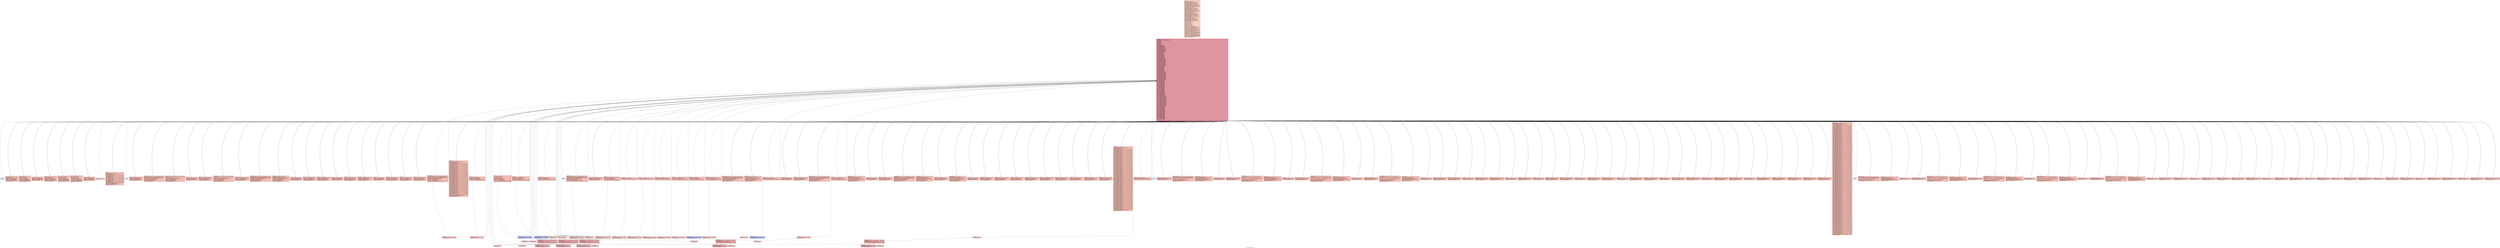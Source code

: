 digraph "CFG for 'nested_conditions' function" {
	label="CFG for 'nested_conditions' function";

	Node0x60c274bd1b00 [shape=record,color="#3d50c3ff", style=filled, fillcolor="#f2907270" fontname="Courier",label="{2:\l|  %dummy.var449 = alloca i32, align 4\l  %cff.state329 = alloca i32, align 4\l  %fake.counter.phialloca322 = alloca i32, align 4\l  %fake.counter272.phialloca = alloca i32, align 4\l  %fake.counter279.phialloca = alloca i32, align 4\l  %fake.counter286.phialloca = alloca i32, align 4\l  %fake.counter293.phialloca = alloca i32, align 4\l  %fake.counter.reload323.alloca = alloca i32, align 4\l  %fake.counter272.reload.alloca = alloca i32, align 4\l  %fake.counter279.reload.alloca = alloca i32, align 4\l  %fake.counter286.reload.alloca = alloca i32, align 4\l  %fake.counter293.reload.alloca = alloca i32, align 4\l  %dummy.var261 = alloca i32, align 4\l  %cff.state191 = alloca i32, align 4\l  %fake.counter.phialloca185 = alloca i32, align 4\l  %fake.counter137.phialloca = alloca i32, align 4\l  %fake.counter144.phialloca = alloca i32, align 4\l  %fake.counter151.phialloca = alloca i32, align 4\l  %fake.counter.reload186.alloca = alloca i32, align 4\l  %fake.counter137.reload.alloca = alloca i32, align 4\l  %fake.counter144.reload.alloca = alloca i32, align 4\l  %fake.counter151.reload.alloca = alloca i32, align 4\l  %dummy.var126 = alloca i32, align 4\l  %cff.state85 = alloca i32, align 4\l  %fake.counter.phialloca79 = alloca i32, align 4\l  %fake.counter51.phialloca = alloca i32, align 4\l  %fake.counter58.phialloca = alloca i32, align 4\l  %fake.counter65.phialloca = alloca i32, align 4\l  %fake.counter.reload80.alloca = alloca i32, align 4\l  %fake.counter51.reload.alloca = alloca i32, align 4\l  %fake.counter58.reload.alloca = alloca i32, align 4\l  %fake.counter65.reload.alloca = alloca i32, align 4\l  %dummy.var40 = alloca i32, align 4\l  %cff.state25 = alloca i32, align 4\l  %fake.counter.phialloca = alloca i32, align 4\l  %fake.counter6.phialloca = alloca i32, align 4\l  %fake.counter13.phialloca = alloca i32, align 4\l  %fake.counter.reload.alloca = alloca i32, align 4\l  %fake.counter6.reload.alloca = alloca i32, align 4\l  %fake.counter13.reload.alloca = alloca i32, align 4\l  %dummy.var = alloca i32, align 4\l  %cff.state = alloca i32, align 4\l  %3 = alloca i32, align 4\l  %4 = alloca i32, align 4\l  %5 = alloca i32, align 4\l  store i32 %0, ptr %3, align 4\l  store i32 %1, ptr %4, align 4\l  store i32 0, ptr %5, align 4\l  %6 = load i32, ptr %3, align 4\l  %7 = icmp sgt i32 %6, 0\l  %cff.init = select i1 %7, i32 1, i32 5\l  store i32 %cff.init, ptr %cff.state, align 4\l  store i32 undef, ptr %fake.counter.phialloca, align 4\l  store i32 undef, ptr %fake.counter6.phialloca, align 4\l  store i32 undef, ptr %fake.counter13.phialloca, align 4\l  store i32 10, ptr %cff.state25, align 4\l  store i32 undef, ptr %fake.counter.phialloca79, align 4\l  store i32 undef, ptr %fake.counter51.phialloca, align 4\l  store i32 undef, ptr %fake.counter58.phialloca, align 4\l  store i32 undef, ptr %fake.counter65.phialloca, align 4\l  store i32 34, ptr %cff.state85, align 4\l  store i32 undef, ptr %fake.counter.phialloca185, align 4\l  store i32 undef, ptr %fake.counter137.phialloca, align 4\l  store i32 undef, ptr %fake.counter144.phialloca, align 4\l  store i32 undef, ptr %fake.counter151.phialloca, align 4\l  store i32 63, ptr %cff.state191, align 4\l  store i32 undef, ptr %fake.counter.phialloca322, align 4\l  store i32 undef, ptr %fake.counter272.phialloca, align 4\l  store i32 undef, ptr %fake.counter279.phialloca, align 4\l  store i32 undef, ptr %fake.counter286.phialloca, align 4\l  store i32 undef, ptr %fake.counter293.phialloca, align 4\l  store i32 112, ptr %cff.state329, align 4\l  br label %cff.dispatch330\l}"];
	Node0x60c274bd1b00 -> Node0x60c274c2a480;
	Node0x60c274bd4ba0 [shape=record,color="#3d50c3ff", style=filled, fillcolor="#e1675170" fontname="Courier",label="{8:\l|  %9 = load i32, ptr %4, align 4\l  %10 = icmp sgt i32 %9, 0\l  %cff.next = select i1 %10, i32 2, i32 3\l  store i32 %cff.next, ptr %cff.state, align 4\l  store i32 10, ptr %cff.state25, align 4\l  store i32 34, ptr %cff.state85, align 4\l  store i32 63, ptr %cff.state191, align 4\l  store i32 112, ptr %cff.state329, align 4\l  br label %cff.dispatch330\l}"];
	Node0x60c274bd4ba0 -> Node0x60c274c2a480;
	Node0x60c274bd4dd0 [shape=record,color="#3d50c3ff", style=filled, fillcolor="#e1675170" fontname="Courier",label="{11:\l|  %12 = load i32, ptr %3, align 4\l  %13 = load i32, ptr %4, align 4\l  %14 = add nsw i32 %12, %13\l  store i32 %14, ptr %5, align 4\l  store i32 4, ptr %cff.state, align 4\l  store i32 10, ptr %cff.state25, align 4\l  store i32 34, ptr %cff.state85, align 4\l  store i32 63, ptr %cff.state191, align 4\l  store i32 112, ptr %cff.state329, align 4\l  br i1 false, label %fake.loop.entry450, label %cff.dispatch330\l|{<s0>T|<s1>F}}"];
	Node0x60c274bd4dd0:s0 -> Node0x60c274bf5f30;
	Node0x60c274bd4dd0:s1 -> Node0x60c274c2a480;
	Node0x60c274bd4e30 [shape=record,color="#3d50c3ff", style=filled, fillcolor="#e1675170" fontname="Courier",label="{15:\l|  %16 = load i32, ptr %3, align 4\l  %17 = load i32, ptr %4, align 4\l  %18 = sub nsw i32 %16, %17\l  store i32 %18, ptr %5, align 4\l  store i32 4, ptr %cff.state, align 4\l  store i32 10, ptr %cff.state25, align 4\l  store i32 34, ptr %cff.state85, align 4\l  store i32 63, ptr %cff.state191, align 4\l  store i32 112, ptr %cff.state329, align 4\l  br label %cff.dispatch330\l}"];
	Node0x60c274bd4e30 -> Node0x60c274c2a480;
	Node0x60c274bd5120 [shape=record,color="#3d50c3ff", style=filled, fillcolor="#e1675170" fontname="Courier",label="{19:\l|  store i32 9, ptr %cff.state, align 4\l  store i32 10, ptr %cff.state25, align 4\l  store i32 34, ptr %cff.state85, align 4\l  store i32 63, ptr %cff.state191, align 4\l  store i32 112, ptr %cff.state329, align 4\l  br label %cff.dispatch330\l}"];
	Node0x60c274bd5120 -> Node0x60c274c2a480;
	Node0x60c274bd4c00 [shape=record,color="#3d50c3ff", style=filled, fillcolor="#e1675170" fontname="Courier",label="{20:\l|  %21 = load i32, ptr %4, align 4\l  %22 = icmp sgt i32 %21, 0\l  %cff.next1 = select i1 %22, i32 6, i32 7\l  store i32 %cff.next1, ptr %cff.state, align 4\l  store i32 10, ptr %cff.state25, align 4\l  store i32 34, ptr %cff.state85, align 4\l  store i32 63, ptr %cff.state191, align 4\l  store i32 112, ptr %cff.state329, align 4\l  br label %cff.dispatch330\l}"];
	Node0x60c274bd4c00 -> Node0x60c274c2a480;
	Node0x60c274bd5550 [shape=record,color="#3d50c3ff", style=filled, fillcolor="#e1675170" fontname="Courier",label="{23:\l|  %24 = load i32, ptr %4, align 4\l  %25 = load i32, ptr %3, align 4\l  %26 = sub nsw i32 %24, %25\l  store i32 %26, ptr %5, align 4\l  store i32 8, ptr %cff.state, align 4\l  store i32 10, ptr %cff.state25, align 4\l  store i32 34, ptr %cff.state85, align 4\l  store i32 63, ptr %cff.state191, align 4\l  store i32 112, ptr %cff.state329, align 4\l  br label %cff.dispatch330\l}"];
	Node0x60c274bd5550 -> Node0x60c274c2a480;
	Node0x60c274bd55b0 [shape=record,color="#3d50c3ff", style=filled, fillcolor="#e1675170" fontname="Courier",label="{27:\l|  %28 = load i32, ptr %3, align 4\l  %29 = sub nsw i32 0, %28\l  %30 = load i32, ptr %4, align 4\l  %31 = sub nsw i32 %29, %30\l  store i32 %31, ptr %5, align 4\l  store i32 8, ptr %cff.state, align 4\l  store i32 10, ptr %cff.state25, align 4\l  store i32 34, ptr %cff.state85, align 4\l  store i32 63, ptr %cff.state191, align 4\l  store i32 112, ptr %cff.state329, align 4\l  br label %cff.dispatch330\l}"];
	Node0x60c274bd55b0 -> Node0x60c274c2a480;
	Node0x60c274bd5860 [shape=record,color="#3d50c3ff", style=filled, fillcolor="#e1675170" fontname="Courier",label="{32:\l|  store i32 9, ptr %cff.state, align 4\l  store i32 10, ptr %cff.state25, align 4\l  store i32 34, ptr %cff.state85, align 4\l  store i32 63, ptr %cff.state191, align 4\l  store i32 112, ptr %cff.state329, align 4\l  br label %cff.dispatch330\l}"];
	Node0x60c274bd5860 -> Node0x60c274c2a480;
	Node0x60c274bd5400 [shape=record,color="#3d50c3ff", style=filled, fillcolor="#f2907270" fontname="Courier",label="{33:\l|  %34 = load i32, ptr %5, align 4\l  ret i32 %34\l}"];
	Node0x60c274be55d0 [shape=record,color="#3d50c3ff", style=filled, fillcolor="#e1675170" fontname="Courier",label="{cff.dispatch:\l|  %cff.cur = load i32, ptr %cff.state, align 4\l  %35 = icmp eq i32 %cff.cur, 1\l  %cff.case.select = select i1 %35, i32 1, i32 11\l  %36 = icmp eq i32 %cff.cur, 2\l  %cff.case.select29 = select i1 %36, i32 2, i32 %cff.case.select\l  %37 = icmp eq i32 %cff.cur, 3\l  %cff.case.select30 = select i1 %37, i32 3, i32 %cff.case.select29\l  %38 = icmp eq i32 %cff.cur, 4\l  %cff.case.select31 = select i1 %38, i32 4, i32 %cff.case.select30\l  %39 = icmp eq i32 %cff.cur, 5\l  %cff.case.select32 = select i1 %39, i32 5, i32 %cff.case.select31\l  %40 = icmp eq i32 %cff.cur, 6\l  %cff.case.select33 = select i1 %40, i32 6, i32 %cff.case.select32\l  %41 = icmp eq i32 %cff.cur, 7\l  %cff.case.select34 = select i1 %41, i32 7, i32 %cff.case.select33\l  %42 = icmp eq i32 %cff.cur, 8\l  %cff.case.select35 = select i1 %42, i32 8, i32 %cff.case.select34\l  %43 = icmp eq i32 %cff.cur, 9\l  %cff.case.select36 = select i1 %43, i32 9, i32 %cff.case.select35\l  store i32 %cff.case.select36, ptr %cff.state25, align 4\l  store i32 34, ptr %cff.state85, align 4\l  store i32 63, ptr %cff.state191, align 4\l  store i32 112, ptr %cff.state329, align 4\l  br label %cff.dispatch330\l}"];
	Node0x60c274be55d0 -> Node0x60c274c2a480;
	Node0x60c274be5630 [shape=record,color="#3d50c3ff", style=filled, fillcolor="#c7d7f070" fontname="Courier",label="{cff.default:\l|  unreachable\l}"];
	Node0x60c274be84c0 [shape=record,color="#3d50c3ff", style=filled, fillcolor="#e1675170" fontname="Courier",label="{fake.loop.entry:\l|  store i32 0, ptr %fake.counter.phialloca, align 4\l  store i32 13, ptr %cff.state25, align 4\l  store i32 34, ptr %cff.state85, align 4\l  store i32 63, ptr %cff.state191, align 4\l  store i32 112, ptr %cff.state329, align 4\l  br label %cff.dispatch330\l}"];
	Node0x60c274be84c0 -> Node0x60c274c2a480;
	Node0x60c274be8520 [shape=record,color="#3d50c3ff", style=filled, fillcolor="#e1675170" fontname="Courier",label="{fake.loop.header:\l|  %fake.counter.reload22 = load i32, ptr %fake.counter.phialloca, align 4\l  %fake.counter.reload = load i32, ptr %fake.counter.phialloca, align 4\l  store i32 %fake.counter.reload, ptr %fake.counter.reload.alloca, align 4\l  %fake.cond = icmp slt i32 %fake.counter.reload22, 10\l  %cff.next37 = select i1 %fake.cond, i32 14, i32 15\l  store i32 %cff.next37, ptr %cff.state25, align 4\l  store i32 34, ptr %cff.state85, align 4\l  store i32 63, ptr %cff.state191, align 4\l  store i32 112, ptr %cff.state329, align 4\l  br label %cff.dispatch330\l}"];
	Node0x60c274be8520 -> Node0x60c274c2a480;
	Node0x60c274be85b0 [shape=record,color="#3d50c3ff", style=filled, fillcolor="#e1675170" fontname="Courier",label="{fake.loop.body:\l|  %fake.counter.reload.reload = load i32, ptr %fake.counter.reload.alloca,\l... align 4\l  %fake.inc = add i32 %fake.counter.reload.reload, 1\l  store volatile i32 30, ptr %dummy.var, align 4\l  store i32 %fake.inc, ptr %fake.counter.phialloca, align 4\l  store i32 13, ptr %cff.state25, align 4\l  store i32 34, ptr %cff.state85, align 4\l  store i32 63, ptr %cff.state191, align 4\l  store i32 112, ptr %cff.state329, align 4\l  br label %cff.dispatch330\l}"];
	Node0x60c274be85b0 -> Node0x60c274c2a480;
	Node0x60c274be8640 [shape=record,color="#3d50c3ff", style=filled, fillcolor="#e1675170" fontname="Courier",label="{fake.loop.exit:\l|  store i32 10, ptr %cff.state25, align 4\l  store i32 34, ptr %cff.state85, align 4\l  store i32 63, ptr %cff.state191, align 4\l  store i32 112, ptr %cff.state329, align 4\l  br label %cff.dispatch330\l}"];
	Node0x60c274be8640 -> Node0x60c274c2a480;
	Node0x60c274be8b00 [shape=record,color="#3d50c3ff", style=filled, fillcolor="#e1675170" fontname="Courier",label="{fake.loop.entry2:\l|  store i32 0, ptr %fake.counter6.phialloca, align 4\l  store i32 17, ptr %cff.state25, align 4\l  store i32 34, ptr %cff.state85, align 4\l  store i32 63, ptr %cff.state191, align 4\l  store i32 112, ptr %cff.state329, align 4\l  br label %cff.dispatch330\l}"];
	Node0x60c274be8b00 -> Node0x60c274c2a480;
	Node0x60c274be8b90 [shape=record,color="#3d50c3ff", style=filled, fillcolor="#e1675170" fontname="Courier",label="{fake.loop.header3:\l|  %fake.counter6.reload23 = load i32, ptr %fake.counter6.phialloca, align 4\l  %fake.counter6.reload = load i32, ptr %fake.counter6.phialloca, align 4\l  store i32 %fake.counter6.reload, ptr %fake.counter6.reload.alloca, align 4\l  %fake.cond7 = icmp slt i32 %fake.counter6.reload23, 10\l  %cff.next38 = select i1 %fake.cond7, i32 18, i32 19\l  store i32 %cff.next38, ptr %cff.state25, align 4\l  store i32 34, ptr %cff.state85, align 4\l  store i32 63, ptr %cff.state191, align 4\l  store i32 112, ptr %cff.state329, align 4\l  br i1 false, label %fake.block501, label %cff.dispatch330\l|{<s0>T|<s1>F}}"];
	Node0x60c274be8b90:s0 -> Node0x60c274c5af20;
	Node0x60c274be8b90:s1 -> Node0x60c274c2a480;
	Node0x60c274be8c20 [shape=record,color="#3d50c3ff", style=filled, fillcolor="#e1675170" fontname="Courier",label="{fake.loop.body4:\l|  %fake.counter6.reload.reload = load i32, ptr %fake.counter6.reload.alloca,\l... align 4\l  %fake.inc8 = add i32 %fake.counter6.reload.reload, 1\l  store volatile i32 11211, ptr %dummy.var, align 4\l  store i32 %fake.inc8, ptr %fake.counter6.phialloca, align 4\l  store i32 17, ptr %cff.state25, align 4\l  store i32 34, ptr %cff.state85, align 4\l  store i32 63, ptr %cff.state191, align 4\l  store i32 112, ptr %cff.state329, align 4\l  br label %cff.dispatch330\l}"];
	Node0x60c274be8c20 -> Node0x60c274c2a480;
	Node0x60c274be8cb0 [shape=record,color="#3d50c3ff", style=filled, fillcolor="#e1675170" fontname="Courier",label="{fake.loop.exit5:\l|  store i32 10, ptr %cff.state25, align 4\l  store i32 34, ptr %cff.state85, align 4\l  store i32 63, ptr %cff.state191, align 4\l  store i32 112, ptr %cff.state329, align 4\l  br i1 false, label %fake.block500, label %cff.dispatch330\l|{<s0>T|<s1>F}}"];
	Node0x60c274be8cb0:s0 -> Node0x60c274c5ad40;
	Node0x60c274be8cb0:s1 -> Node0x60c274c2a480;
	Node0x60c274be93b0 [shape=record,color="#3d50c3ff", style=filled, fillcolor="#e1675170" fontname="Courier",label="{fake.loop.entry9:\l|  store i32 0, ptr %fake.counter13.phialloca, align 4\l  store i32 21, ptr %cff.state25, align 4\l  store i32 34, ptr %cff.state85, align 4\l  store i32 63, ptr %cff.state191, align 4\l  store i32 112, ptr %cff.state329, align 4\l  br label %cff.dispatch330\l}"];
	Node0x60c274be93b0 -> Node0x60c274c2a480;
	Node0x60c274be9440 [shape=record,color="#3d50c3ff", style=filled, fillcolor="#e1675170" fontname="Courier",label="{fake.loop.header10:\l|  %fake.counter13.reload24 = load i32, ptr %fake.counter13.phialloca, align 4\l  %fake.counter13.reload = load i32, ptr %fake.counter13.phialloca, align 4\l  store i32 %fake.counter13.reload, ptr %fake.counter13.reload.alloca, align 4\l  %fake.cond14 = icmp slt i32 %fake.counter13.reload24, 10\l  %cff.next39 = select i1 %fake.cond14, i32 22, i32 23\l  store i32 %cff.next39, ptr %cff.state25, align 4\l  store i32 34, ptr %cff.state85, align 4\l  store i32 63, ptr %cff.state191, align 4\l  store i32 112, ptr %cff.state329, align 4\l  br label %cff.dispatch330\l}"];
	Node0x60c274be9440 -> Node0x60c274c2a480;
	Node0x60c274be94d0 [shape=record,color="#3d50c3ff", style=filled, fillcolor="#e1675170" fontname="Courier",label="{fake.loop.body11:\l|  %fake.counter13.reload.reload = load i32, ptr\l... %fake.counter13.reload.alloca, align 4\l  %fake.inc15 = add i32 %fake.counter13.reload.reload, 1\l  store volatile i32 171756, ptr %dummy.var, align 4\l  store i32 %fake.inc15, ptr %fake.counter13.phialloca, align 4\l  store i32 21, ptr %cff.state25, align 4\l  store i32 34, ptr %cff.state85, align 4\l  store i32 63, ptr %cff.state191, align 4\l  store i32 112, ptr %cff.state329, align 4\l  br label %cff.dispatch330\l}"];
	Node0x60c274be94d0 -> Node0x60c274c2a480;
	Node0x60c274be9880 [shape=record,color="#3d50c3ff", style=filled, fillcolor="#e1675170" fontname="Courier",label="{fake.loop.exit12:\l|  store i32 10, ptr %cff.state25, align 4\l  store i32 34, ptr %cff.state85, align 4\l  store i32 63, ptr %cff.state191, align 4\l  store i32 112, ptr %cff.state329, align 4\l  br label %cff.dispatch330\l}"];
	Node0x60c274be9880 -> Node0x60c274c2a480;
	Node0x60c274bea010 [shape=record,color="#3d50c3ff", style=filled, fillcolor="#e1675170" fontname="Courier",label="{fake.then:\l|  store volatile i32 57, ptr %dummy.var, align 4\l  store i32 26, ptr %cff.state25, align 4\l  store i32 34, ptr %cff.state85, align 4\l  store i32 63, ptr %cff.state191, align 4\l  store i32 112, ptr %cff.state329, align 4\l  br label %cff.dispatch330\l}"];
	Node0x60c274bea010 -> Node0x60c274c2a480;
	Node0x60c274bea0a0 [shape=record,color="#3d50c3ff", style=filled, fillcolor="#e1675170" fontname="Courier",label="{fake.else:\l|  store volatile i32 17280, ptr %dummy.var, align 4\l  store i32 26, ptr %cff.state25, align 4\l  store i32 34, ptr %cff.state85, align 4\l  store i32 63, ptr %cff.state191, align 4\l  store i32 112, ptr %cff.state329, align 4\l  br label %cff.dispatch330\l}"];
	Node0x60c274bea0a0 -> Node0x60c274c2a480;
	Node0x60c274bea130 [shape=record,color="#3d50c3ff", style=filled, fillcolor="#e1675170" fontname="Courier",label="{fake.merge:\l|  store i32 10, ptr %cff.state25, align 4\l  store i32 34, ptr %cff.state85, align 4\l  store i32 63, ptr %cff.state191, align 4\l  store i32 112, ptr %cff.state329, align 4\l  br label %cff.dispatch330\l}"];
	Node0x60c274bea130 -> Node0x60c274c2a480;
	Node0x60c274bea6a0 [shape=record,color="#3d50c3ff", style=filled, fillcolor="#e1675170" fontname="Courier",label="{fake.then16:\l|  store volatile i32 87, ptr %dummy.var, align 4\l  store i32 29, ptr %cff.state25, align 4\l  store i32 34, ptr %cff.state85, align 4\l  store i32 63, ptr %cff.state191, align 4\l  store i32 112, ptr %cff.state329, align 4\l  br label %cff.dispatch330\l}"];
	Node0x60c274bea6a0 -> Node0x60c274c2a480;
	Node0x60c274bea730 [shape=record,color="#3d50c3ff", style=filled, fillcolor="#e1675170" fontname="Courier",label="{fake.else17:\l|  store volatile i32 87091200, ptr %dummy.var, align 4\l  store i32 29, ptr %cff.state25, align 4\l  store i32 34, ptr %cff.state85, align 4\l  store i32 63, ptr %cff.state191, align 4\l  store i32 112, ptr %cff.state329, align 4\l  br label %cff.dispatch330\l}"];
	Node0x60c274bea730 -> Node0x60c274c2a480;
	Node0x60c274bea7c0 [shape=record,color="#3d50c3ff", style=filled, fillcolor="#e1675170" fontname="Courier",label="{fake.merge18:\l|  store i32 10, ptr %cff.state25, align 4\l  store i32 34, ptr %cff.state85, align 4\l  store i32 63, ptr %cff.state191, align 4\l  store i32 112, ptr %cff.state329, align 4\l  br label %cff.dispatch330\l}"];
	Node0x60c274bea7c0 -> Node0x60c274c2a480;
	Node0x60c274bd6200 [shape=record,color="#3d50c3ff", style=filled, fillcolor="#e1675170" fontname="Courier",label="{fake.block:\l|  store volatile i32 -16927, ptr %dummy.var, align 4\l  store i32 10, ptr %cff.state25, align 4\l  store i32 34, ptr %cff.state85, align 4\l  store i32 63, ptr %cff.state191, align 4\l  store i32 112, ptr %cff.state329, align 4\l  br i1 false, label %fake.loop.entry463, label %cff.dispatch330\l|{<s0>T|<s1>F}}"];
	Node0x60c274bd6200:s0 -> Node0x60c274c57860;
	Node0x60c274bd6200:s1 -> Node0x60c274c2a480;
	Node0x60c274beb6a0 [shape=record,color="#3d50c3ff", style=filled, fillcolor="#e1675170" fontname="Courier",label="{fake.block19:\l|  store volatile i32 50, ptr %dummy.var, align 4\l  store i32 10, ptr %cff.state25, align 4\l  store i32 34, ptr %cff.state85, align 4\l  store i32 63, ptr %cff.state191, align 4\l  store i32 112, ptr %cff.state329, align 4\l  br label %cff.dispatch330\l}"];
	Node0x60c274beb6a0 -> Node0x60c274c2a480;
	Node0x60c274beb8b0 [shape=record,color="#3d50c3ff", style=filled, fillcolor="#e1675170" fontname="Courier",label="{fake.block20:\l|  store volatile i32 49, ptr %dummy.var, align 4\l  store i32 10, ptr %cff.state25, align 4\l  store i32 34, ptr %cff.state85, align 4\l  store i32 63, ptr %cff.state191, align 4\l  store i32 112, ptr %cff.state329, align 4\l  br label %cff.dispatch330\l}"];
	Node0x60c274beb8b0 -> Node0x60c274c2a480;
	Node0x60c274bebaf0 [shape=record,color="#3d50c3ff", style=filled, fillcolor="#e1675170" fontname="Courier",label="{fake.block21:\l|  store volatile i32 -15, ptr %dummy.var, align 4\l  store i32 10, ptr %cff.state25, align 4\l  store i32 34, ptr %cff.state85, align 4\l  store i32 63, ptr %cff.state191, align 4\l  store i32 112, ptr %cff.state329, align 4\l  br label %cff.dispatch330\l}"];
	Node0x60c274bebaf0 -> Node0x60c274c2a480;
	Node0x60c274be99c0 [shape=record,color="#3d50c3ff", style=filled, fillcolor="#e1675170" fontname="Courier",label="{cff.dispatch26:\l|  %cff.cur28 = load i32, ptr %cff.state25, align 4\l  %44 = icmp eq i32 %cff.cur28, 1\l  %cff.case.select89 = select i1 %44, i32 1, i32 35\l  %45 = icmp eq i32 %cff.cur28, 2\l  %cff.case.select90 = select i1 %45, i32 2, i32 %cff.case.select89\l  %46 = icmp eq i32 %cff.cur28, 3\l  %cff.case.select91 = select i1 %46, i32 3, i32 %cff.case.select90\l  %47 = icmp eq i32 %cff.cur28, 4\l  %cff.case.select92 = select i1 %47, i32 4, i32 %cff.case.select91\l  %48 = icmp eq i32 %cff.cur28, 5\l  %cff.case.select93 = select i1 %48, i32 5, i32 %cff.case.select92\l  %49 = icmp eq i32 %cff.cur28, 6\l  %cff.case.select94 = select i1 %49, i32 6, i32 %cff.case.select93\l  %50 = icmp eq i32 %cff.cur28, 7\l  %cff.case.select95 = select i1 %50, i32 7, i32 %cff.case.select94\l  %51 = icmp eq i32 %cff.cur28, 8\l  %cff.case.select96 = select i1 %51, i32 8, i32 %cff.case.select95\l  %52 = icmp eq i32 %cff.cur28, 9\l  %cff.case.select97 = select i1 %52, i32 9, i32 %cff.case.select96\l  %53 = icmp eq i32 %cff.cur28, 10\l  %cff.case.select98 = select i1 %53, i32 10, i32 %cff.case.select97\l  %54 = icmp eq i32 %cff.cur28, 11\l  %cff.case.select99 = select i1 %54, i32 11, i32 %cff.case.select98\l  %55 = icmp eq i32 %cff.cur28, 12\l  %cff.case.select100 = select i1 %55, i32 12, i32 %cff.case.select99\l  %56 = icmp eq i32 %cff.cur28, 13\l  %cff.case.select101 = select i1 %56, i32 13, i32 %cff.case.select100\l  %57 = icmp eq i32 %cff.cur28, 14\l  %cff.case.select102 = select i1 %57, i32 14, i32 %cff.case.select101\l  %58 = icmp eq i32 %cff.cur28, 15\l  %cff.case.select103 = select i1 %58, i32 15, i32 %cff.case.select102\l  %59 = icmp eq i32 %cff.cur28, 16\l  %cff.case.select104 = select i1 %59, i32 16, i32 %cff.case.select103\l  %60 = icmp eq i32 %cff.cur28, 17\l  %cff.case.select105 = select i1 %60, i32 17, i32 %cff.case.select104\l  %61 = icmp eq i32 %cff.cur28, 18\l  %cff.case.select106 = select i1 %61, i32 18, i32 %cff.case.select105\l  %62 = icmp eq i32 %cff.cur28, 19\l  %cff.case.select107 = select i1 %62, i32 19, i32 %cff.case.select106\l  %63 = icmp eq i32 %cff.cur28, 20\l  %cff.case.select108 = select i1 %63, i32 20, i32 %cff.case.select107\l  %64 = icmp eq i32 %cff.cur28, 21\l  %cff.case.select109 = select i1 %64, i32 21, i32 %cff.case.select108\l  %65 = icmp eq i32 %cff.cur28, 22\l  %cff.case.select110 = select i1 %65, i32 22, i32 %cff.case.select109\l  %66 = icmp eq i32 %cff.cur28, 23\l  %cff.case.select111 = select i1 %66, i32 23, i32 %cff.case.select110\l  %67 = icmp eq i32 %cff.cur28, 24\l  %cff.case.select112 = select i1 %67, i32 24, i32 %cff.case.select111\l  %68 = icmp eq i32 %cff.cur28, 25\l  %cff.case.select113 = select i1 %68, i32 25, i32 %cff.case.select112\l  %69 = icmp eq i32 %cff.cur28, 26\l  %cff.case.select114 = select i1 %69, i32 26, i32 %cff.case.select113\l  %70 = icmp eq i32 %cff.cur28, 27\l  %cff.case.select115 = select i1 %70, i32 27, i32 %cff.case.select114\l  %71 = icmp eq i32 %cff.cur28, 28\l  %cff.case.select116 = select i1 %71, i32 28, i32 %cff.case.select115\l  %72 = icmp eq i32 %cff.cur28, 29\l  %cff.case.select117 = select i1 %72, i32 29, i32 %cff.case.select116\l  %73 = icmp eq i32 %cff.cur28, 30\l  %cff.case.select118 = select i1 %73, i32 30, i32 %cff.case.select117\l  %74 = icmp eq i32 %cff.cur28, 31\l  %cff.case.select119 = select i1 %74, i32 31, i32 %cff.case.select118\l  %75 = icmp eq i32 %cff.cur28, 32\l  %cff.case.select120 = select i1 %75, i32 32, i32 %cff.case.select119\l  %76 = icmp eq i32 %cff.cur28, 33\l  %cff.case.select121 = select i1 %76, i32 33, i32 %cff.case.select120\l  store i32 %cff.case.select121, ptr %cff.state85, align 4\l  store i32 63, ptr %cff.state191, align 4\l  store i32 112, ptr %cff.state329, align 4\l  br label %cff.dispatch330\l}"];
	Node0x60c274be99c0 -> Node0x60c274c2a480;
	Node0x60c274be9a20 [shape=record,color="#3d50c3ff", style=filled, fillcolor="#c7d7f070" fontname="Courier",label="{cff.default27:\l|  unreachable\l}"];
	Node0x60c274be8090 [shape=record,color="#3d50c3ff", style=filled, fillcolor="#e1675170" fontname="Courier",label="{fake.loop.entry41:\l|  store i32 0, ptr %fake.counter.phialloca79, align 4\l  store i32 37, ptr %cff.state85, align 4\l  store i32 63, ptr %cff.state191, align 4\l  store i32 112, ptr %cff.state329, align 4\l  br label %cff.dispatch330\l}"];
	Node0x60c274be8090 -> Node0x60c274c2a480;
	Node0x60c274be8e50 [shape=record,color="#3d50c3ff", style=filled, fillcolor="#e1675170" fontname="Courier",label="{fake.loop.header42:\l|  %fake.counter.reload81 = load i32, ptr %fake.counter.phialloca79, align 4\l  %fake.counter.reload80 = load i32, ptr %fake.counter.phialloca79, align 4\l  store i32 %fake.counter.reload80, ptr %fake.counter.reload80.alloca, align 4\l  %fake.cond45 = icmp slt i32 %fake.counter.reload81, 10\l  %cff.next122 = select i1 %fake.cond45, i32 38, i32 39\l  store i32 %cff.next122, ptr %cff.state85, align 4\l  store i32 63, ptr %cff.state191, align 4\l  store i32 112, ptr %cff.state329, align 4\l  br label %cff.dispatch330\l}"];
	Node0x60c274be8e50 -> Node0x60c274c2a480;
	Node0x60c274be8700 [shape=record,color="#3d50c3ff", style=filled, fillcolor="#e1675170" fontname="Courier",label="{fake.loop.body43:\l|  %fake.counter.reload80.reload = load i32, ptr\l... %fake.counter.reload80.alloca, align 4\l  %fake.inc46 = add i32 %fake.counter.reload80.reload, 1\l  store volatile i32 12844, ptr %dummy.var40, align 4\l  store i32 %fake.inc46, ptr %fake.counter.phialloca79, align 4\l  store i32 37, ptr %cff.state85, align 4\l  store i32 63, ptr %cff.state191, align 4\l  store i32 112, ptr %cff.state329, align 4\l  br label %cff.dispatch330\l}"];
	Node0x60c274be8700 -> Node0x60c274c2a480;
	Node0x60c274be8760 [shape=record,color="#3d50c3ff", style=filled, fillcolor="#e1675170" fontname="Courier",label="{fake.loop.exit44:\l|  store i32 34, ptr %cff.state85, align 4\l  store i32 63, ptr %cff.state191, align 4\l  store i32 112, ptr %cff.state329, align 4\l  br label %cff.dispatch330\l}"];
	Node0x60c274be8760 -> Node0x60c274c2a480;
	Node0x60c274beacc0 [shape=record,color="#3d50c3ff", style=filled, fillcolor="#e1675170" fontname="Courier",label="{fake.loop.entry47:\l|  store i32 0, ptr %fake.counter51.phialloca, align 4\l  store i32 41, ptr %cff.state85, align 4\l  store i32 63, ptr %cff.state191, align 4\l  store i32 112, ptr %cff.state329, align 4\l  br label %cff.dispatch330\l}"];
	Node0x60c274beacc0 -> Node0x60c274c2a480;
	Node0x60c274bead50 [shape=record,color="#3d50c3ff", style=filled, fillcolor="#e1675170" fontname="Courier",label="{fake.loop.header48:\l|  %fake.counter51.reload82 = load i32, ptr %fake.counter51.phialloca, align 4\l  %fake.counter51.reload = load i32, ptr %fake.counter51.phialloca, align 4\l  store i32 %fake.counter51.reload, ptr %fake.counter51.reload.alloca, align 4\l  %fake.cond52 = icmp slt i32 %fake.counter51.reload82, 10\l  %cff.next123 = select i1 %fake.cond52, i32 42, i32 43\l  store i32 %cff.next123, ptr %cff.state85, align 4\l  store i32 63, ptr %cff.state191, align 4\l  store i32 112, ptr %cff.state329, align 4\l  br label %cff.dispatch330\l}"];
	Node0x60c274bead50 -> Node0x60c274c2a480;
	Node0x60c274beade0 [shape=record,color="#3d50c3ff", style=filled, fillcolor="#e1675170" fontname="Courier",label="{fake.loop.body49:\l|  %fake.counter51.reload.reload = load i32, ptr\l... %fake.counter51.reload.alloca, align 4\l  %fake.inc53 = add i32 %fake.counter51.reload.reload, 1\l  store volatile i32 166, ptr %dummy.var40, align 4\l  store i32 %fake.inc53, ptr %fake.counter51.phialloca, align 4\l  store i32 41, ptr %cff.state85, align 4\l  store i32 63, ptr %cff.state191, align 4\l  store i32 112, ptr %cff.state329, align 4\l  br label %cff.dispatch330\l}"];
	Node0x60c274beade0 -> Node0x60c274c2a480;
	Node0x60c274beae70 [shape=record,color="#3d50c3ff", style=filled, fillcolor="#e1675170" fontname="Courier",label="{fake.loop.exit50:\l|  store i32 34, ptr %cff.state85, align 4\l  store i32 63, ptr %cff.state191, align 4\l  store i32 112, ptr %cff.state329, align 4\l  br label %cff.dispatch330\l}"];
	Node0x60c274beae70 -> Node0x60c274c2a480;
	Node0x60c274beb510 [shape=record,color="#3d50c3ff", style=filled, fillcolor="#e1675170" fontname="Courier",label="{fake.loop.entry54:\l|  store i32 0, ptr %fake.counter58.phialloca, align 4\l  store i32 45, ptr %cff.state85, align 4\l  store i32 63, ptr %cff.state191, align 4\l  store i32 112, ptr %cff.state329, align 4\l  br label %cff.dispatch330\l}"];
	Node0x60c274beb510 -> Node0x60c274c2a480;
	Node0x60c274beb5a0 [shape=record,color="#3d50c3ff", style=filled, fillcolor="#e1675170" fontname="Courier",label="{fake.loop.header55:\l|  %fake.counter58.reload83 = load i32, ptr %fake.counter58.phialloca, align 4\l  %fake.counter58.reload = load i32, ptr %fake.counter58.phialloca, align 4\l  store i32 %fake.counter58.reload, ptr %fake.counter58.reload.alloca, align 4\l  %fake.cond59 = icmp slt i32 %fake.counter58.reload83, 10\l  %cff.next124 = select i1 %fake.cond59, i32 46, i32 47\l  store i32 %cff.next124, ptr %cff.state85, align 4\l  store i32 63, ptr %cff.state191, align 4\l  store i32 112, ptr %cff.state329, align 4\l  br label %cff.dispatch330\l}"];
	Node0x60c274beb5a0 -> Node0x60c274c2a480;
	Node0x60c274beb630 [shape=record,color="#3d50c3ff", style=filled, fillcolor="#e1675170" fontname="Courier",label="{fake.loop.body56:\l|  %fake.counter58.reload.reload = load i32, ptr\l... %fake.counter58.reload.alloca, align 4\l  %fake.inc60 = add i32 %fake.counter58.reload.reload, 1\l  store volatile i32 448, ptr %dummy.var40, align 4\l  store i32 %fake.inc60, ptr %fake.counter58.phialloca, align 4\l  store i32 45, ptr %cff.state85, align 4\l  store i32 63, ptr %cff.state191, align 4\l  store i32 112, ptr %cff.state329, align 4\l  br label %cff.dispatch330\l}"];
	Node0x60c274beb630 -> Node0x60c274c2a480;
	Node0x60c274bf5d90 [shape=record,color="#3d50c3ff", style=filled, fillcolor="#e1675170" fontname="Courier",label="{fake.loop.exit57:\l|  store i32 34, ptr %cff.state85, align 4\l  store i32 63, ptr %cff.state191, align 4\l  store i32 112, ptr %cff.state329, align 4\l  br i1 false, label %fake.loop.entry477, label %cff.dispatch330\l|{<s0>T|<s1>F}}"];
	Node0x60c274bf5d90:s0 -> Node0x60c274c58960;
	Node0x60c274bf5d90:s1 -> Node0x60c274c2a480;
	Node0x60c274bf63d0 [shape=record,color="#3d50c3ff", style=filled, fillcolor="#e1675170" fontname="Courier",label="{fake.loop.entry61:\l|  store i32 0, ptr %fake.counter65.phialloca, align 4\l  store i32 49, ptr %cff.state85, align 4\l  store i32 63, ptr %cff.state191, align 4\l  store i32 112, ptr %cff.state329, align 4\l  br label %cff.dispatch330\l}"];
	Node0x60c274bf63d0 -> Node0x60c274c2a480;
	Node0x60c274bf6460 [shape=record,color="#3d50c3ff", style=filled, fillcolor="#e1675170" fontname="Courier",label="{fake.loop.header62:\l|  %fake.counter65.reload84 = load i32, ptr %fake.counter65.phialloca, align 4\l  %fake.counter65.reload = load i32, ptr %fake.counter65.phialloca, align 4\l  store i32 %fake.counter65.reload, ptr %fake.counter65.reload.alloca, align 4\l  %fake.cond66 = icmp slt i32 %fake.counter65.reload84, 10\l  %cff.next125 = select i1 %fake.cond66, i32 50, i32 51\l  store i32 %cff.next125, ptr %cff.state85, align 4\l  store i32 63, ptr %cff.state191, align 4\l  store i32 112, ptr %cff.state329, align 4\l  br i1 false, label %fake.block498, label %cff.dispatch330\l|{<s0>T|<s1>F}}"];
	Node0x60c274bf6460:s0 -> Node0x60c274c5a770;
	Node0x60c274bf6460:s1 -> Node0x60c274c2a480;
	Node0x60c274bf64f0 [shape=record,color="#3d50c3ff", style=filled, fillcolor="#e1675170" fontname="Courier",label="{fake.loop.body63:\l|  %fake.counter65.reload.reload = load i32, ptr\l... %fake.counter65.reload.alloca, align 4\l  %fake.inc67 = add i32 %fake.counter65.reload.reload, 1\l  store volatile i32 294, ptr %dummy.var40, align 4\l  store i32 %fake.inc67, ptr %fake.counter65.phialloca, align 4\l  store i32 49, ptr %cff.state85, align 4\l  store i32 63, ptr %cff.state191, align 4\l  store i32 112, ptr %cff.state329, align 4\l  br label %cff.dispatch330\l}"];
	Node0x60c274bf64f0 -> Node0x60c274c2a480;
	Node0x60c274bf6580 [shape=record,color="#3d50c3ff", style=filled, fillcolor="#e1675170" fontname="Courier",label="{fake.loop.exit64:\l|  store i32 34, ptr %cff.state85, align 4\l  store i32 63, ptr %cff.state191, align 4\l  store i32 112, ptr %cff.state329, align 4\l  br label %cff.dispatch330\l}"];
	Node0x60c274bf6580 -> Node0x60c274c2a480;
	Node0x60c274bf6c50 [shape=record,color="#3d50c3ff", style=filled, fillcolor="#e1675170" fontname="Courier",label="{fake.then68:\l|  store volatile i32 78, ptr %dummy.var40, align 4\l  store i32 54, ptr %cff.state85, align 4\l  store i32 63, ptr %cff.state191, align 4\l  store i32 112, ptr %cff.state329, align 4\l  br label %cff.dispatch330\l}"];
	Node0x60c274bf6c50 -> Node0x60c274c2a480;
	Node0x60c274bee730 [shape=record,color="#3d50c3ff", style=filled, fillcolor="#e1675170" fontname="Courier",label="{fake.else69:\l|  store volatile i32 8709120, ptr %dummy.var40, align 4\l  store i32 54, ptr %cff.state85, align 4\l  store i32 63, ptr %cff.state191, align 4\l  store i32 112, ptr %cff.state329, align 4\l  br label %cff.dispatch330\l}"];
	Node0x60c274bee730 -> Node0x60c274c2a480;
	Node0x60c274bee7c0 [shape=record,color="#3d50c3ff", style=filled, fillcolor="#e1675170" fontname="Courier",label="{fake.merge70:\l|  store i32 34, ptr %cff.state85, align 4\l  store i32 63, ptr %cff.state191, align 4\l  store i32 112, ptr %cff.state329, align 4\l  br i1 false, label %fake.then493, label %cff.dispatch330\l|{<s0>T|<s1>F}}"];
	Node0x60c274bee7c0:s0 -> Node0x60c274c59e70;
	Node0x60c274bee7c0:s1 -> Node0x60c274c2a480;
	Node0x60c274beeb20 [shape=record,color="#3d50c3ff", style=filled, fillcolor="#e1675170" fontname="Courier",label="{fake.block71:\l|  store volatile i32 968, ptr %dummy.var40, align 4\l  store i32 34, ptr %cff.state85, align 4\l  store i32 63, ptr %cff.state191, align 4\l  store i32 112, ptr %cff.state329, align 4\l  br label %cff.dispatch330\l}"];
	Node0x60c274beeb20 -> Node0x60c274c2a480;
	Node0x60c274bf7900 [shape=record,color="#3d50c3ff", style=filled, fillcolor="#e1675170" fontname="Courier",label="{fake.block72:\l|  store volatile i32 6719, ptr %dummy.var40, align 4\l  store i32 34, ptr %cff.state85, align 4\l  store i32 63, ptr %cff.state191, align 4\l  store i32 112, ptr %cff.state329, align 4\l  br label %cff.dispatch330\l}"];
	Node0x60c274bf7900 -> Node0x60c274c2a480;
	Node0x60c274bf7ba0 [shape=record,color="#3d50c3ff", style=filled, fillcolor="#e1675170" fontname="Courier",label="{fake.block73:\l|  store volatile i32 1274988, ptr %dummy.var40, align 4\l  store i32 34, ptr %cff.state85, align 4\l  store i32 63, ptr %cff.state191, align 4\l  store i32 112, ptr %cff.state329, align 4\l  br label %cff.dispatch330\l}"];
	Node0x60c274bf7ba0 -> Node0x60c274c2a480;
	Node0x60c274bf7ff0 [shape=record,color="#3d50c3ff", style=filled, fillcolor="#e1675170" fontname="Courier",label="{fake.block74:\l|  store volatile i32 26, ptr %dummy.var40, align 4\l  store i32 34, ptr %cff.state85, align 4\l  store i32 63, ptr %cff.state191, align 4\l  store i32 112, ptr %cff.state329, align 4\l  br label %cff.dispatch330\l}"];
	Node0x60c274bf7ff0 -> Node0x60c274c2a480;
	Node0x60c274bf81d0 [shape=record,color="#3d50c3ff", style=filled, fillcolor="#e1675170" fontname="Courier",label="{fake.block75:\l|  store volatile i32 14233, ptr %dummy.var40, align 4\l  store i32 34, ptr %cff.state85, align 4\l  store i32 63, ptr %cff.state191, align 4\l  store i32 112, ptr %cff.state329, align 4\l  br i1 false, label %fake.block502, label %cff.dispatch330\l|{<s0>T|<s1>F}}"];
	Node0x60c274bf81d0:s0 -> Node0x60c274c5b220;
	Node0x60c274bf81d0:s1 -> Node0x60c274c2a480;
	Node0x60c274bf8500 [shape=record,color="#3d50c3ff", style=filled, fillcolor="#e1675170" fontname="Courier",label="{fake.block76:\l|  store volatile i32 -12, ptr %dummy.var40, align 4\l  store i32 34, ptr %cff.state85, align 4\l  store i32 63, ptr %cff.state191, align 4\l  store i32 112, ptr %cff.state329, align 4\l  br label %cff.dispatch330\l}"];
	Node0x60c274bf8500 -> Node0x60c274c2a480;
	Node0x60c274bf87d0 [shape=record,color="#3d50c3ff", style=filled, fillcolor="#e1675170" fontname="Courier",label="{fake.block77:\l|  store volatile i32 56180, ptr %dummy.var40, align 4\l  store i32 34, ptr %cff.state85, align 4\l  store i32 63, ptr %cff.state191, align 4\l  store i32 112, ptr %cff.state329, align 4\l  br label %cff.dispatch330\l}"];
	Node0x60c274bf87d0 -> Node0x60c274c2a480;
	Node0x60c274bf8c80 [shape=record,color="#3d50c3ff", style=filled, fillcolor="#e1675170" fontname="Courier",label="{fake.block78:\l|  store volatile i32 20, ptr %dummy.var40, align 4\l  store i32 34, ptr %cff.state85, align 4\l  store i32 63, ptr %cff.state191, align 4\l  store i32 112, ptr %cff.state329, align 4\l  br label %cff.dispatch330\l}"];
	Node0x60c274bf8c80 -> Node0x60c274c2a480;
	Node0x60c274bf6720 [shape=record,color="#3d50c3ff", style=filled, fillcolor="#e1675170" fontname="Courier",label="{cff.dispatch86:\l|  %cff.cur88 = load i32, ptr %cff.state85, align 4\l  %77 = icmp eq i32 %cff.cur88, 1\l  %cff.case.select195 = select i1 %77, i32 1, i32 64\l  %78 = icmp eq i32 %cff.cur88, 2\l  %cff.case.select196 = select i1 %78, i32 2, i32 %cff.case.select195\l  %79 = icmp eq i32 %cff.cur88, 3\l  %cff.case.select197 = select i1 %79, i32 3, i32 %cff.case.select196\l  %80 = icmp eq i32 %cff.cur88, 4\l  %cff.case.select198 = select i1 %80, i32 4, i32 %cff.case.select197\l  %81 = icmp eq i32 %cff.cur88, 5\l  %cff.case.select199 = select i1 %81, i32 5, i32 %cff.case.select198\l  %82 = icmp eq i32 %cff.cur88, 6\l  %cff.case.select200 = select i1 %82, i32 6, i32 %cff.case.select199\l  %83 = icmp eq i32 %cff.cur88, 7\l  %cff.case.select201 = select i1 %83, i32 7, i32 %cff.case.select200\l  %84 = icmp eq i32 %cff.cur88, 8\l  %cff.case.select202 = select i1 %84, i32 8, i32 %cff.case.select201\l  %85 = icmp eq i32 %cff.cur88, 9\l  %cff.case.select203 = select i1 %85, i32 9, i32 %cff.case.select202\l  %86 = icmp eq i32 %cff.cur88, 10\l  %cff.case.select204 = select i1 %86, i32 10, i32 %cff.case.select203\l  %87 = icmp eq i32 %cff.cur88, 11\l  %cff.case.select205 = select i1 %87, i32 11, i32 %cff.case.select204\l  %88 = icmp eq i32 %cff.cur88, 12\l  %cff.case.select206 = select i1 %88, i32 12, i32 %cff.case.select205\l  %89 = icmp eq i32 %cff.cur88, 13\l  %cff.case.select207 = select i1 %89, i32 13, i32 %cff.case.select206\l  %90 = icmp eq i32 %cff.cur88, 14\l  %cff.case.select208 = select i1 %90, i32 14, i32 %cff.case.select207\l  %91 = icmp eq i32 %cff.cur88, 15\l  %cff.case.select209 = select i1 %91, i32 15, i32 %cff.case.select208\l  %92 = icmp eq i32 %cff.cur88, 16\l  %cff.case.select210 = select i1 %92, i32 16, i32 %cff.case.select209\l  %93 = icmp eq i32 %cff.cur88, 17\l  %cff.case.select211 = select i1 %93, i32 17, i32 %cff.case.select210\l  %94 = icmp eq i32 %cff.cur88, 18\l  %cff.case.select212 = select i1 %94, i32 18, i32 %cff.case.select211\l  %95 = icmp eq i32 %cff.cur88, 19\l  %cff.case.select213 = select i1 %95, i32 19, i32 %cff.case.select212\l  %96 = icmp eq i32 %cff.cur88, 20\l  %cff.case.select214 = select i1 %96, i32 20, i32 %cff.case.select213\l  %97 = icmp eq i32 %cff.cur88, 21\l  %cff.case.select215 = select i1 %97, i32 21, i32 %cff.case.select214\l  %98 = icmp eq i32 %cff.cur88, 22\l  %cff.case.select216 = select i1 %98, i32 22, i32 %cff.case.select215\l  %99 = icmp eq i32 %cff.cur88, 23\l  %cff.case.select217 = select i1 %99, i32 23, i32 %cff.case.select216\l  %100 = icmp eq i32 %cff.cur88, 24\l  %cff.case.select218 = select i1 %100, i32 24, i32 %cff.case.select217\l  %101 = icmp eq i32 %cff.cur88, 25\l  %cff.case.select219 = select i1 %101, i32 25, i32 %cff.case.select218\l  %102 = icmp eq i32 %cff.cur88, 26\l  %cff.case.select220 = select i1 %102, i32 26, i32 %cff.case.select219\l  %103 = icmp eq i32 %cff.cur88, 27\l  %cff.case.select221 = select i1 %103, i32 27, i32 %cff.case.select220\l  %104 = icmp eq i32 %cff.cur88, 28\l  %cff.case.select222 = select i1 %104, i32 28, i32 %cff.case.select221\l  %105 = icmp eq i32 %cff.cur88, 29\l  %cff.case.select223 = select i1 %105, i32 29, i32 %cff.case.select222\l  %106 = icmp eq i32 %cff.cur88, 30\l  %cff.case.select224 = select i1 %106, i32 30, i32 %cff.case.select223\l  %107 = icmp eq i32 %cff.cur88, 31\l  %cff.case.select225 = select i1 %107, i32 31, i32 %cff.case.select224\l  %108 = icmp eq i32 %cff.cur88, 32\l  %cff.case.select226 = select i1 %108, i32 32, i32 %cff.case.select225\l  %109 = icmp eq i32 %cff.cur88, 33\l  %cff.case.select227 = select i1 %109, i32 33, i32 %cff.case.select226\l  %110 = icmp eq i32 %cff.cur88, 34\l  %cff.case.select228 = select i1 %110, i32 34, i32 %cff.case.select227\l  %111 = icmp eq i32 %cff.cur88, 35\l  %cff.case.select229 = select i1 %111, i32 35, i32 %cff.case.select228\l  %112 = icmp eq i32 %cff.cur88, 36\l  %cff.case.select230 = select i1 %112, i32 36, i32 %cff.case.select229\l  %113 = icmp eq i32 %cff.cur88, 37\l  %cff.case.select231 = select i1 %113, i32 37, i32 %cff.case.select230\l  %114 = icmp eq i32 %cff.cur88, 38\l  %cff.case.select232 = select i1 %114, i32 38, i32 %cff.case.select231\l  %115 = icmp eq i32 %cff.cur88, 39\l  %cff.case.select233 = select i1 %115, i32 39, i32 %cff.case.select232\l  %116 = icmp eq i32 %cff.cur88, 40\l  %cff.case.select234 = select i1 %116, i32 40, i32 %cff.case.select233\l  %117 = icmp eq i32 %cff.cur88, 41\l  %cff.case.select235 = select i1 %117, i32 41, i32 %cff.case.select234\l  %118 = icmp eq i32 %cff.cur88, 42\l  %cff.case.select236 = select i1 %118, i32 42, i32 %cff.case.select235\l  %119 = icmp eq i32 %cff.cur88, 43\l  %cff.case.select237 = select i1 %119, i32 43, i32 %cff.case.select236\l  %120 = icmp eq i32 %cff.cur88, 44\l  %cff.case.select238 = select i1 %120, i32 44, i32 %cff.case.select237\l  %121 = icmp eq i32 %cff.cur88, 45\l  %cff.case.select239 = select i1 %121, i32 45, i32 %cff.case.select238\l  %122 = icmp eq i32 %cff.cur88, 46\l  %cff.case.select240 = select i1 %122, i32 46, i32 %cff.case.select239\l  %123 = icmp eq i32 %cff.cur88, 47\l  %cff.case.select241 = select i1 %123, i32 47, i32 %cff.case.select240\l  %124 = icmp eq i32 %cff.cur88, 48\l  %cff.case.select242 = select i1 %124, i32 48, i32 %cff.case.select241\l  %125 = icmp eq i32 %cff.cur88, 49\l  %cff.case.select243 = select i1 %125, i32 49, i32 %cff.case.select242\l  %126 = icmp eq i32 %cff.cur88, 50\l  %cff.case.select244 = select i1 %126, i32 50, i32 %cff.case.select243\l  %127 = icmp eq i32 %cff.cur88, 51\l  %cff.case.select245 = select i1 %127, i32 51, i32 %cff.case.select244\l  %128 = icmp eq i32 %cff.cur88, 52\l  %cff.case.select246 = select i1 %128, i32 52, i32 %cff.case.select245\l  %129 = icmp eq i32 %cff.cur88, 53\l  %cff.case.select247 = select i1 %129, i32 53, i32 %cff.case.select246\l  %130 = icmp eq i32 %cff.cur88, 54\l  %cff.case.select248 = select i1 %130, i32 54, i32 %cff.case.select247\l  %131 = icmp eq i32 %cff.cur88, 55\l  %cff.case.select249 = select i1 %131, i32 55, i32 %cff.case.select248\l  %132 = icmp eq i32 %cff.cur88, 56\l  %cff.case.select250 = select i1 %132, i32 56, i32 %cff.case.select249\l  %133 = icmp eq i32 %cff.cur88, 57\l  %cff.case.select251 = select i1 %133, i32 57, i32 %cff.case.select250\l  %134 = icmp eq i32 %cff.cur88, 58\l  %cff.case.select252 = select i1 %134, i32 58, i32 %cff.case.select251\l  %135 = icmp eq i32 %cff.cur88, 59\l  %cff.case.select253 = select i1 %135, i32 59, i32 %cff.case.select252\l  %136 = icmp eq i32 %cff.cur88, 60\l  %cff.case.select254 = select i1 %136, i32 60, i32 %cff.case.select253\l  %137 = icmp eq i32 %cff.cur88, 61\l  %cff.case.select255 = select i1 %137, i32 61, i32 %cff.case.select254\l  %138 = icmp eq i32 %cff.cur88, 62\l  %cff.case.select256 = select i1 %138, i32 62, i32 %cff.case.select255\l  store i32 %cff.case.select256, ptr %cff.state191, align 4\l  store i32 112, ptr %cff.state329, align 4\l  br label %cff.dispatch330\l}"];
	Node0x60c274bf6720 -> Node0x60c274c2a480;
	Node0x60c274bf5ed0 [shape=record,color="#3d50c3ff", style=filled, fillcolor="#cbd8ee70" fontname="Courier",label="{cff.default87:\l|  unreachable\l}"];
	Node0x60c274be5980 [shape=record,color="#3d50c3ff", style=filled, fillcolor="#e1675170" fontname="Courier",label="{fake.loop.entry127:\l|  store i32 0, ptr %fake.counter.phialloca185, align 4\l  store i32 66, ptr %cff.state191, align 4\l  store i32 112, ptr %cff.state329, align 4\l  br label %cff.dispatch330\l}"];
	Node0x60c274be5980 -> Node0x60c274c2a480;
	Node0x60c274beafb0 [shape=record,color="#3d50c3ff", style=filled, fillcolor="#e1675170" fontname="Courier",label="{fake.loop.header128:\l|  %fake.counter.reload187 = load i32, ptr %fake.counter.phialloca185, align 4\l  %fake.counter.reload186 = load i32, ptr %fake.counter.phialloca185, align 4\l  store i32 %fake.counter.reload186, ptr %fake.counter.reload186.alloca, align\l... 4\l  %fake.cond131 = icmp slt i32 %fake.counter.reload187, 10\l  %cff.next257 = select i1 %fake.cond131, i32 67, i32 68\l  store i32 %cff.next257, ptr %cff.state191, align 4\l  store i32 112, ptr %cff.state329, align 4\l  br label %cff.dispatch330\l}"];
	Node0x60c274beafb0 -> Node0x60c274c2a480;
	Node0x60c274beb010 [shape=record,color="#3d50c3ff", style=filled, fillcolor="#e1675170" fontname="Courier",label="{fake.loop.body129:\l|  %fake.counter.reload186.reload = load i32, ptr\l... %fake.counter.reload186.alloca, align 4\l  %fake.inc132 = add i32 %fake.counter.reload186.reload, 1\l  store volatile i32 58, ptr %dummy.var126, align 4\l  store i32 %fake.inc132, ptr %fake.counter.phialloca185, align 4\l  store i32 66, ptr %cff.state191, align 4\l  store i32 112, ptr %cff.state329, align 4\l  br label %cff.dispatch330\l}"];
	Node0x60c274beb010 -> Node0x60c274c2a480;
	Node0x60c274bf4260 [shape=record,color="#3d50c3ff", style=filled, fillcolor="#e1675170" fontname="Courier",label="{fake.loop.exit130:\l|  store i32 63, ptr %cff.state191, align 4\l  store i32 112, ptr %cff.state329, align 4\l  br label %cff.dispatch330\l}"];
	Node0x60c274bf4260 -> Node0x60c274c2a480;
	Node0x60c274c0a600 [shape=record,color="#3d50c3ff", style=filled, fillcolor="#e1675170" fontname="Courier",label="{fake.loop.entry133:\l|  store i32 0, ptr %fake.counter137.phialloca, align 4\l  store i32 70, ptr %cff.state191, align 4\l  store i32 112, ptr %cff.state329, align 4\l  br label %cff.dispatch330\l}"];
	Node0x60c274c0a600 -> Node0x60c274c2a480;
	Node0x60c274c0a690 [shape=record,color="#3d50c3ff", style=filled, fillcolor="#e1675170" fontname="Courier",label="{fake.loop.header134:\l|  %fake.counter137.reload188 = load i32, ptr %fake.counter137.phialloca,\l... align 4\l  %fake.counter137.reload = load i32, ptr %fake.counter137.phialloca, align 4\l  store i32 %fake.counter137.reload, ptr %fake.counter137.reload.alloca, align\l... 4\l  %fake.cond138 = icmp slt i32 %fake.counter137.reload188, 10\l  %cff.next258 = select i1 %fake.cond138, i32 71, i32 72\l  store i32 %cff.next258, ptr %cff.state191, align 4\l  store i32 112, ptr %cff.state329, align 4\l  br label %cff.dispatch330\l}"];
	Node0x60c274c0a690 -> Node0x60c274c2a480;
	Node0x60c274c0a720 [shape=record,color="#3d50c3ff", style=filled, fillcolor="#e1675170" fontname="Courier",label="{fake.loop.body135:\l|  %fake.counter137.reload.reload = load i32, ptr\l... %fake.counter137.reload.alloca, align 4\l  %fake.inc139 = add i32 %fake.counter137.reload.reload, 1\l  store volatile i32 150, ptr %dummy.var126, align 4\l  store i32 %fake.inc139, ptr %fake.counter137.phialloca, align 4\l  store i32 70, ptr %cff.state191, align 4\l  store i32 112, ptr %cff.state329, align 4\l  br label %cff.dispatch330\l}"];
	Node0x60c274c0a720 -> Node0x60c274c2a480;
	Node0x60c274c0a7b0 [shape=record,color="#3d50c3ff", style=filled, fillcolor="#e1675170" fontname="Courier",label="{fake.loop.exit136:\l|  store i32 63, ptr %cff.state191, align 4\l  store i32 112, ptr %cff.state329, align 4\l  br label %cff.dispatch330\l}"];
	Node0x60c274c0a7b0 -> Node0x60c274c2a480;
	Node0x60c274c0adf0 [shape=record,color="#3d50c3ff", style=filled, fillcolor="#e1675170" fontname="Courier",label="{fake.loop.entry140:\l|  store i32 0, ptr %fake.counter144.phialloca, align 4\l  store i32 74, ptr %cff.state191, align 4\l  store i32 112, ptr %cff.state329, align 4\l  br label %cff.dispatch330\l}"];
	Node0x60c274c0adf0 -> Node0x60c274c2a480;
	Node0x60c274c0ae80 [shape=record,color="#3d50c3ff", style=filled, fillcolor="#e1675170" fontname="Courier",label="{fake.loop.header141:\l|  %fake.counter144.reload189 = load i32, ptr %fake.counter144.phialloca,\l... align 4\l  %fake.counter144.reload = load i32, ptr %fake.counter144.phialloca, align 4\l  store i32 %fake.counter144.reload, ptr %fake.counter144.reload.alloca, align\l... 4\l  %fake.cond145 = icmp slt i32 %fake.counter144.reload189, 10\l  %cff.next259 = select i1 %fake.cond145, i32 75, i32 76\l  store i32 %cff.next259, ptr %cff.state191, align 4\l  store i32 112, ptr %cff.state329, align 4\l  br label %cff.dispatch330\l}"];
	Node0x60c274c0ae80 -> Node0x60c274c2a480;
	Node0x60c274c0af10 [shape=record,color="#3d50c3ff", style=filled, fillcolor="#e1675170" fontname="Courier",label="{fake.loop.body142:\l|  %fake.counter144.reload.reload = load i32, ptr\l... %fake.counter144.reload.alloca, align 4\l  %fake.inc146 = add i32 %fake.counter144.reload.reload, 1\l  store volatile i32 10, ptr %dummy.var126, align 4\l  store i32 %fake.inc146, ptr %fake.counter144.phialloca, align 4\l  store i32 74, ptr %cff.state191, align 4\l  store i32 112, ptr %cff.state329, align 4\l  br label %cff.dispatch330\l}"];
	Node0x60c274c0af10 -> Node0x60c274c2a480;
	Node0x60c274c0afa0 [shape=record,color="#3d50c3ff", style=filled, fillcolor="#e1675170" fontname="Courier",label="{fake.loop.exit143:\l|  store i32 63, ptr %cff.state191, align 4\l  store i32 112, ptr %cff.state329, align 4\l  br label %cff.dispatch330\l}"];
	Node0x60c274c0afa0 -> Node0x60c274c2a480;
	Node0x60c274c0b580 [shape=record,color="#3d50c3ff", style=filled, fillcolor="#e1675170" fontname="Courier",label="{fake.loop.entry147:\l|  store i32 0, ptr %fake.counter151.phialloca, align 4\l  store i32 78, ptr %cff.state191, align 4\l  store i32 112, ptr %cff.state329, align 4\l  br label %cff.dispatch330\l}"];
	Node0x60c274c0b580 -> Node0x60c274c2a480;
	Node0x60c274c0b610 [shape=record,color="#3d50c3ff", style=filled, fillcolor="#e1675170" fontname="Courier",label="{fake.loop.header148:\l|  %fake.counter151.reload190 = load i32, ptr %fake.counter151.phialloca,\l... align 4\l  %fake.counter151.reload = load i32, ptr %fake.counter151.phialloca, align 4\l  store i32 %fake.counter151.reload, ptr %fake.counter151.reload.alloca, align\l... 4\l  %fake.cond152 = icmp slt i32 %fake.counter151.reload190, 10\l  %cff.next260 = select i1 %fake.cond152, i32 79, i32 80\l  store i32 %cff.next260, ptr %cff.state191, align 4\l  store i32 112, ptr %cff.state329, align 4\l  br label %cff.dispatch330\l}"];
	Node0x60c274c0b610 -> Node0x60c274c2a480;
	Node0x60c274c0b6a0 [shape=record,color="#3d50c3ff", style=filled, fillcolor="#e1675170" fontname="Courier",label="{fake.loop.body149:\l|  %fake.counter151.reload.reload = load i32, ptr\l... %fake.counter151.reload.alloca, align 4\l  %fake.inc153 = add i32 %fake.counter151.reload.reload, 1\l  store volatile i32 112, ptr %dummy.var126, align 4\l  store i32 %fake.inc153, ptr %fake.counter151.phialloca, align 4\l  store i32 78, ptr %cff.state191, align 4\l  store i32 112, ptr %cff.state329, align 4\l  br label %cff.dispatch330\l}"];
	Node0x60c274c0b6a0 -> Node0x60c274c2a480;
	Node0x60c274c0b730 [shape=record,color="#3d50c3ff", style=filled, fillcolor="#e1675170" fontname="Courier",label="{fake.loop.exit150:\l|  store i32 63, ptr %cff.state191, align 4\l  store i32 112, ptr %cff.state329, align 4\l  br label %cff.dispatch330\l}"];
	Node0x60c274c0b730 -> Node0x60c274c2a480;
	Node0x60c274bf6e90 [shape=record,color="#3d50c3ff", style=filled, fillcolor="#e1675170" fontname="Courier",label="{fake.then154:\l|  store volatile i32 48, ptr %dummy.var126, align 4\l  store i32 83, ptr %cff.state191, align 4\l  store i32 112, ptr %cff.state329, align 4\l  br label %cff.dispatch330\l}"];
	Node0x60c274bf6e90 -> Node0x60c274c2a480;
	Node0x60c274bf6f20 [shape=record,color="#3d50c3ff", style=filled, fillcolor="#e1675170" fontname="Courier",label="{fake.else155:\l|  store volatile i32 576, ptr %dummy.var126, align 4\l  store i32 83, ptr %cff.state191, align 4\l  store i32 112, ptr %cff.state329, align 4\l  br label %cff.dispatch330\l}"];
	Node0x60c274bf6f20 -> Node0x60c274c2a480;
	Node0x60c274bf6fb0 [shape=record,color="#3d50c3ff", style=filled, fillcolor="#e1675170" fontname="Courier",label="{fake.merge156:\l|  store i32 63, ptr %cff.state191, align 4\l  store i32 112, ptr %cff.state329, align 4\l  br label %cff.dispatch330\l}"];
	Node0x60c274bf6fb0 -> Node0x60c274c2a480;
	Node0x60c274bf7310 [shape=record,color="#3d50c3ff", style=filled, fillcolor="#e1675170" fontname="Courier",label="{fake.then157:\l|  store volatile i32 63, ptr %dummy.var126, align 4\l  store i32 86, ptr %cff.state191, align 4\l  store i32 112, ptr %cff.state329, align 4\l  br label %cff.dispatch330\l}"];
	Node0x60c274bf7310 -> Node0x60c274c2a480;
	Node0x60c274bf73a0 [shape=record,color="#3d50c3ff", style=filled, fillcolor="#e1675170" fontname="Courier",label="{fake.else158:\l|  store volatile i32 120960, ptr %dummy.var126, align 4\l  store i32 86, ptr %cff.state191, align 4\l  store i32 112, ptr %cff.state329, align 4\l  br label %cff.dispatch330\l}"];
	Node0x60c274bf73a0 -> Node0x60c274c2a480;
	Node0x60c274bf7430 [shape=record,color="#3d50c3ff", style=filled, fillcolor="#e1675170" fontname="Courier",label="{fake.merge159:\l|  store i32 63, ptr %cff.state191, align 4\l  store i32 112, ptr %cff.state329, align 4\l  br label %cff.dispatch330\l}"];
	Node0x60c274bf7430 -> Node0x60c274c2a480;
	Node0x60c274bf7790 [shape=record,color="#3d50c3ff", style=filled, fillcolor="#e1675170" fontname="Courier",label="{fake.then160:\l|  store volatile i32 87, ptr %dummy.var126, align 4\l  store i32 89, ptr %cff.state191, align 4\l  store i32 112, ptr %cff.state329, align 4\l  br label %cff.dispatch330\l}"];
	Node0x60c274bf7790 -> Node0x60c274c2a480;
	Node0x60c274bf7820 [shape=record,color="#3d50c3ff", style=filled, fillcolor="#e1675170" fontname="Courier",label="{fake.else161:\l|  store volatile i32 87091200, ptr %dummy.var126, align 4\l  store i32 89, ptr %cff.state191, align 4\l  store i32 112, ptr %cff.state329, align 4\l  br i1 false, label %fake.then490, label %cff.dispatch330\l|{<s0>T|<s1>F}}"];
	Node0x60c274bf7820:s0 -> Node0x60c274c599f0;
	Node0x60c274bf7820:s1 -> Node0x60c274c2a480;
	Node0x60c274c0d3b0 [shape=record,color="#3d50c3ff", style=filled, fillcolor="#e1675170" fontname="Courier",label="{fake.merge162:\l|  store i32 63, ptr %cff.state191, align 4\l  store i32 112, ptr %cff.state329, align 4\l  br label %cff.dispatch330\l}"];
	Node0x60c274c0d3b0 -> Node0x60c274c2a480;
	Node0x60c274c0d6e0 [shape=record,color="#3d50c3ff", style=filled, fillcolor="#e1675170" fontname="Courier",label="{fake.then163:\l|  store volatile i32 48, ptr %dummy.var126, align 4\l  store i32 92, ptr %cff.state191, align 4\l  store i32 112, ptr %cff.state329, align 4\l  br label %cff.dispatch330\l}"];
	Node0x60c274c0d6e0 -> Node0x60c274c2a480;
	Node0x60c274c0d770 [shape=record,color="#3d50c3ff", style=filled, fillcolor="#e1675170" fontname="Courier",label="{fake.else164:\l|  store volatile i32 576, ptr %dummy.var126, align 4\l  store i32 92, ptr %cff.state191, align 4\l  store i32 112, ptr %cff.state329, align 4\l  br label %cff.dispatch330\l}"];
	Node0x60c274c0d770 -> Node0x60c274c2a480;
	Node0x60c274c0d800 [shape=record,color="#3d50c3ff", style=filled, fillcolor="#e1675170" fontname="Courier",label="{fake.merge165:\l|  store i32 63, ptr %cff.state191, align 4\l  store i32 112, ptr %cff.state329, align 4\l  br label %cff.dispatch330\l}"];
	Node0x60c274c0d800 -> Node0x60c274c2a480;
	Node0x60c274c0db60 [shape=record,color="#3d50c3ff", style=filled, fillcolor="#e1675170" fontname="Courier",label="{fake.then166:\l|  store volatile i32 45, ptr %dummy.var126, align 4\l  store i32 95, ptr %cff.state191, align 4\l  store i32 112, ptr %cff.state329, align 4\l  br label %cff.dispatch330\l}"];
	Node0x60c274c0db60 -> Node0x60c274c2a480;
	Node0x60c274c0dbf0 [shape=record,color="#3d50c3ff", style=filled, fillcolor="#e1675170" fontname="Courier",label="{fake.else167:\l|  store volatile i32 144, ptr %dummy.var126, align 4\l  store i32 95, ptr %cff.state191, align 4\l  store i32 112, ptr %cff.state329, align 4\l  br label %cff.dispatch330\l}"];
	Node0x60c274c0dbf0 -> Node0x60c274c2a480;
	Node0x60c274c0dc80 [shape=record,color="#3d50c3ff", style=filled, fillcolor="#e1675170" fontname="Courier",label="{fake.merge168:\l|  store i32 63, ptr %cff.state191, align 4\l  store i32 112, ptr %cff.state329, align 4\l  br label %cff.dispatch330\l}"];
	Node0x60c274c0dc80 -> Node0x60c274c2a480;
	Node0x60c274c0dfe0 [shape=record,color="#3d50c3ff", style=filled, fillcolor="#e1675170" fontname="Courier",label="{fake.then169:\l|  store volatile i32 52, ptr %dummy.var126, align 4\l  store i32 98, ptr %cff.state191, align 4\l  store i32 112, ptr %cff.state329, align 4\l  br label %cff.dispatch330\l}"];
	Node0x60c274c0dfe0 -> Node0x60c274c2a480;
	Node0x60c274c0e070 [shape=record,color="#3d50c3ff", style=filled, fillcolor="#e1675170" fontname="Courier",label="{fake.else170:\l|  store volatile i32 2880, ptr %dummy.var126, align 4\l  store i32 98, ptr %cff.state191, align 4\l  store i32 112, ptr %cff.state329, align 4\l  br label %cff.dispatch330\l}"];
	Node0x60c274c0e070 -> Node0x60c274c2a480;
	Node0x60c274c0e100 [shape=record,color="#3d50c3ff", style=filled, fillcolor="#e1675170" fontname="Courier",label="{fake.merge171:\l|  store i32 63, ptr %cff.state191, align 4\l  store i32 112, ptr %cff.state329, align 4\l  br label %cff.dispatch330\l}"];
	Node0x60c274c0e100 -> Node0x60c274c2a480;
	Node0x60c274c0e460 [shape=record,color="#3d50c3ff", style=filled, fillcolor="#e1675170" fontname="Courier",label="{fake.then172:\l|  store volatile i32 57, ptr %dummy.var126, align 4\l  store i32 101, ptr %cff.state191, align 4\l  store i32 112, ptr %cff.state329, align 4\l  br label %cff.dispatch330\l}"];
	Node0x60c274c0e460 -> Node0x60c274c2a480;
	Node0x60c274c0e4f0 [shape=record,color="#3d50c3ff", style=filled, fillcolor="#e1675170" fontname="Courier",label="{fake.else173:\l|  store volatile i32 17280, ptr %dummy.var126, align 4\l  store i32 101, ptr %cff.state191, align 4\l  store i32 112, ptr %cff.state329, align 4\l  br label %cff.dispatch330\l}"];
	Node0x60c274c0e4f0 -> Node0x60c274c2a480;
	Node0x60c274c0e580 [shape=record,color="#3d50c3ff", style=filled, fillcolor="#e1675170" fontname="Courier",label="{fake.merge174:\l|  store i32 63, ptr %cff.state191, align 4\l  store i32 112, ptr %cff.state329, align 4\l  br label %cff.dispatch330\l}"];
	Node0x60c274c0e580 -> Node0x60c274c2a480;
	Node0x60c274c0e8e0 [shape=record,color="#3d50c3ff", style=filled, fillcolor="#e1675170" fontname="Courier",label="{fake.then175:\l|  store volatile i32 52, ptr %dummy.var126, align 4\l  store i32 104, ptr %cff.state191, align 4\l  store i32 112, ptr %cff.state329, align 4\l  br label %cff.dispatch330\l}"];
	Node0x60c274c0e8e0 -> Node0x60c274c2a480;
	Node0x60c274c0e970 [shape=record,color="#3d50c3ff", style=filled, fillcolor="#e1675170" fontname="Courier",label="{fake.else176:\l|  store volatile i32 2880, ptr %dummy.var126, align 4\l  store i32 104, ptr %cff.state191, align 4\l  store i32 112, ptr %cff.state329, align 4\l  br label %cff.dispatch330\l}"];
	Node0x60c274c0e970 -> Node0x60c274c2a480;
	Node0x60c274c0ea00 [shape=record,color="#3d50c3ff", style=filled, fillcolor="#e1675170" fontname="Courier",label="{fake.merge177:\l|  store i32 63, ptr %cff.state191, align 4\l  store i32 112, ptr %cff.state329, align 4\l  br label %cff.dispatch330\l}"];
	Node0x60c274c0ea00 -> Node0x60c274c2a480;
	Node0x60c274c0ed60 [shape=record,color="#3d50c3ff", style=filled, fillcolor="#e1675170" fontname="Courier",label="{fake.block178:\l|  store volatile i32 21816, ptr %dummy.var126, align 4\l  store i32 63, ptr %cff.state191, align 4\l  store i32 112, ptr %cff.state329, align 4\l  br label %cff.dispatch330\l}"];
	Node0x60c274c0ed60 -> Node0x60c274c2a480;
	Node0x60c274c0f060 [shape=record,color="#3d50c3ff", style=filled, fillcolor="#e1675170" fontname="Courier",label="{fake.block179:\l|  store volatile i32 345644, ptr %dummy.var126, align 4\l  store i32 63, ptr %cff.state191, align 4\l  store i32 112, ptr %cff.state329, align 4\l  br label %cff.dispatch330\l}"];
	Node0x60c274c0f060 -> Node0x60c274c2a480;
	Node0x60c274c0f360 [shape=record,color="#3d50c3ff", style=filled, fillcolor="#e1675170" fontname="Courier",label="{fake.block180:\l|  store volatile i32 10609, ptr %dummy.var126, align 4\l  store i32 63, ptr %cff.state191, align 4\l  store i32 112, ptr %cff.state329, align 4\l  br label %cff.dispatch330\l}"];
	Node0x60c274c0f360 -> Node0x60c274c2a480;
	Node0x60c274c0f690 [shape=record,color="#3d50c3ff", style=filled, fillcolor="#e1675170" fontname="Courier",label="{fake.block181:\l|  store volatile i32 -3317, ptr %dummy.var126, align 4\l  store i32 63, ptr %cff.state191, align 4\l  store i32 112, ptr %cff.state329, align 4\l  br i1 false, label %fake.then484, label %cff.dispatch330\l|{<s0>T|<s1>F}}"];
	Node0x60c274c0f690:s0 -> Node0x60c274c590f0;
	Node0x60c274c0f690:s1 -> Node0x60c274c2a480;
	Node0x60c274c0fae0 [shape=record,color="#3d50c3ff", style=filled, fillcolor="#e1675170" fontname="Courier",label="{fake.block182:\l|  store volatile i32 50, ptr %dummy.var126, align 4\l  store i32 63, ptr %cff.state191, align 4\l  store i32 112, ptr %cff.state329, align 4\l  br label %cff.dispatch330\l}"];
	Node0x60c274c0fae0 -> Node0x60c274c2a480;
	Node0x60c274c0fcc0 [shape=record,color="#3d50c3ff", style=filled, fillcolor="#e1675170" fontname="Courier",label="{fake.block183:\l|  store volatile i32 -2, ptr %dummy.var126, align 4\l  store i32 63, ptr %cff.state191, align 4\l  store i32 112, ptr %cff.state329, align 4\l  br i1 false, label %fake.then487, label %cff.dispatch330\l|{<s0>T|<s1>F}}"];
	Node0x60c274c0fcc0:s0 -> Node0x60c274c59570;
	Node0x60c274c0fcc0:s1 -> Node0x60c274c2a480;
	Node0x60c274c0fed0 [shape=record,color="#3d50c3ff", style=filled, fillcolor="#e1675170" fontname="Courier",label="{fake.block184:\l|  store volatile i32 -35, ptr %dummy.var126, align 4\l  store i32 63, ptr %cff.state191, align 4\l  store i32 112, ptr %cff.state329, align 4\l  br label %cff.dispatch330\l}"];
	Node0x60c274c0fed0 -> Node0x60c274c2a480;
	Node0x60c274c0b8d0 [shape=record,color="#3d50c3ff", style=filled, fillcolor="#e1675170" fontname="Courier",label="{cff.dispatch192:\l|  %cff.cur194 = load i32, ptr %cff.state191, align 4\l  %139 = icmp eq i32 %cff.cur194, 1\l  %cff.case.select333 = select i1 %139, i32 1, i32 113\l  %140 = icmp eq i32 %cff.cur194, 2\l  %cff.case.select334 = select i1 %140, i32 2, i32 %cff.case.select333\l  %141 = icmp eq i32 %cff.cur194, 3\l  %cff.case.select335 = select i1 %141, i32 3, i32 %cff.case.select334\l  %142 = icmp eq i32 %cff.cur194, 4\l  %cff.case.select336 = select i1 %142, i32 4, i32 %cff.case.select335\l  %143 = icmp eq i32 %cff.cur194, 5\l  %cff.case.select337 = select i1 %143, i32 5, i32 %cff.case.select336\l  %144 = icmp eq i32 %cff.cur194, 6\l  %cff.case.select338 = select i1 %144, i32 6, i32 %cff.case.select337\l  %145 = icmp eq i32 %cff.cur194, 7\l  %cff.case.select339 = select i1 %145, i32 7, i32 %cff.case.select338\l  %146 = icmp eq i32 %cff.cur194, 8\l  %cff.case.select340 = select i1 %146, i32 8, i32 %cff.case.select339\l  %147 = icmp eq i32 %cff.cur194, 9\l  %cff.case.select341 = select i1 %147, i32 9, i32 %cff.case.select340\l  %148 = icmp eq i32 %cff.cur194, 10\l  %cff.case.select342 = select i1 %148, i32 10, i32 %cff.case.select341\l  %149 = icmp eq i32 %cff.cur194, 11\l  %cff.case.select343 = select i1 %149, i32 11, i32 %cff.case.select342\l  %150 = icmp eq i32 %cff.cur194, 12\l  %cff.case.select344 = select i1 %150, i32 12, i32 %cff.case.select343\l  %151 = icmp eq i32 %cff.cur194, 13\l  %cff.case.select345 = select i1 %151, i32 13, i32 %cff.case.select344\l  %152 = icmp eq i32 %cff.cur194, 14\l  %cff.case.select346 = select i1 %152, i32 14, i32 %cff.case.select345\l  %153 = icmp eq i32 %cff.cur194, 15\l  %cff.case.select347 = select i1 %153, i32 15, i32 %cff.case.select346\l  %154 = icmp eq i32 %cff.cur194, 16\l  %cff.case.select348 = select i1 %154, i32 16, i32 %cff.case.select347\l  %155 = icmp eq i32 %cff.cur194, 17\l  %cff.case.select349 = select i1 %155, i32 17, i32 %cff.case.select348\l  %156 = icmp eq i32 %cff.cur194, 18\l  %cff.case.select350 = select i1 %156, i32 18, i32 %cff.case.select349\l  %157 = icmp eq i32 %cff.cur194, 19\l  %cff.case.select351 = select i1 %157, i32 19, i32 %cff.case.select350\l  %158 = icmp eq i32 %cff.cur194, 20\l  %cff.case.select352 = select i1 %158, i32 20, i32 %cff.case.select351\l  %159 = icmp eq i32 %cff.cur194, 21\l  %cff.case.select353 = select i1 %159, i32 21, i32 %cff.case.select352\l  %160 = icmp eq i32 %cff.cur194, 22\l  %cff.case.select354 = select i1 %160, i32 22, i32 %cff.case.select353\l  %161 = icmp eq i32 %cff.cur194, 23\l  %cff.case.select355 = select i1 %161, i32 23, i32 %cff.case.select354\l  %162 = icmp eq i32 %cff.cur194, 24\l  %cff.case.select356 = select i1 %162, i32 24, i32 %cff.case.select355\l  %163 = icmp eq i32 %cff.cur194, 25\l  %cff.case.select357 = select i1 %163, i32 25, i32 %cff.case.select356\l  %164 = icmp eq i32 %cff.cur194, 26\l  %cff.case.select358 = select i1 %164, i32 26, i32 %cff.case.select357\l  %165 = icmp eq i32 %cff.cur194, 27\l  %cff.case.select359 = select i1 %165, i32 27, i32 %cff.case.select358\l  %166 = icmp eq i32 %cff.cur194, 28\l  %cff.case.select360 = select i1 %166, i32 28, i32 %cff.case.select359\l  %167 = icmp eq i32 %cff.cur194, 29\l  %cff.case.select361 = select i1 %167, i32 29, i32 %cff.case.select360\l  %168 = icmp eq i32 %cff.cur194, 30\l  %cff.case.select362 = select i1 %168, i32 30, i32 %cff.case.select361\l  %169 = icmp eq i32 %cff.cur194, 31\l  %cff.case.select363 = select i1 %169, i32 31, i32 %cff.case.select362\l  %170 = icmp eq i32 %cff.cur194, 32\l  %cff.case.select364 = select i1 %170, i32 32, i32 %cff.case.select363\l  %171 = icmp eq i32 %cff.cur194, 33\l  %cff.case.select365 = select i1 %171, i32 33, i32 %cff.case.select364\l  %172 = icmp eq i32 %cff.cur194, 34\l  %cff.case.select366 = select i1 %172, i32 34, i32 %cff.case.select365\l  %173 = icmp eq i32 %cff.cur194, 35\l  %cff.case.select367 = select i1 %173, i32 35, i32 %cff.case.select366\l  %174 = icmp eq i32 %cff.cur194, 36\l  %cff.case.select368 = select i1 %174, i32 36, i32 %cff.case.select367\l  %175 = icmp eq i32 %cff.cur194, 37\l  %cff.case.select369 = select i1 %175, i32 37, i32 %cff.case.select368\l  %176 = icmp eq i32 %cff.cur194, 38\l  %cff.case.select370 = select i1 %176, i32 38, i32 %cff.case.select369\l  %177 = icmp eq i32 %cff.cur194, 39\l  %cff.case.select371 = select i1 %177, i32 39, i32 %cff.case.select370\l  %178 = icmp eq i32 %cff.cur194, 40\l  %cff.case.select372 = select i1 %178, i32 40, i32 %cff.case.select371\l  %179 = icmp eq i32 %cff.cur194, 41\l  %cff.case.select373 = select i1 %179, i32 41, i32 %cff.case.select372\l  %180 = icmp eq i32 %cff.cur194, 42\l  %cff.case.select374 = select i1 %180, i32 42, i32 %cff.case.select373\l  %181 = icmp eq i32 %cff.cur194, 43\l  %cff.case.select375 = select i1 %181, i32 43, i32 %cff.case.select374\l  %182 = icmp eq i32 %cff.cur194, 44\l  %cff.case.select376 = select i1 %182, i32 44, i32 %cff.case.select375\l  %183 = icmp eq i32 %cff.cur194, 45\l  %cff.case.select377 = select i1 %183, i32 45, i32 %cff.case.select376\l  %184 = icmp eq i32 %cff.cur194, 46\l  %cff.case.select378 = select i1 %184, i32 46, i32 %cff.case.select377\l  %185 = icmp eq i32 %cff.cur194, 47\l  %cff.case.select379 = select i1 %185, i32 47, i32 %cff.case.select378\l  %186 = icmp eq i32 %cff.cur194, 48\l  %cff.case.select380 = select i1 %186, i32 48, i32 %cff.case.select379\l  %187 = icmp eq i32 %cff.cur194, 49\l  %cff.case.select381 = select i1 %187, i32 49, i32 %cff.case.select380\l  %188 = icmp eq i32 %cff.cur194, 50\l  %cff.case.select382 = select i1 %188, i32 50, i32 %cff.case.select381\l  %189 = icmp eq i32 %cff.cur194, 51\l  %cff.case.select383 = select i1 %189, i32 51, i32 %cff.case.select382\l  %190 = icmp eq i32 %cff.cur194, 52\l  %cff.case.select384 = select i1 %190, i32 52, i32 %cff.case.select383\l  %191 = icmp eq i32 %cff.cur194, 53\l  %cff.case.select385 = select i1 %191, i32 53, i32 %cff.case.select384\l  %192 = icmp eq i32 %cff.cur194, 54\l  %cff.case.select386 = select i1 %192, i32 54, i32 %cff.case.select385\l  %193 = icmp eq i32 %cff.cur194, 55\l  %cff.case.select387 = select i1 %193, i32 55, i32 %cff.case.select386\l  %194 = icmp eq i32 %cff.cur194, 56\l  %cff.case.select388 = select i1 %194, i32 56, i32 %cff.case.select387\l  %195 = icmp eq i32 %cff.cur194, 57\l  %cff.case.select389 = select i1 %195, i32 57, i32 %cff.case.select388\l  %196 = icmp eq i32 %cff.cur194, 58\l  %cff.case.select390 = select i1 %196, i32 58, i32 %cff.case.select389\l  %197 = icmp eq i32 %cff.cur194, 59\l  %cff.case.select391 = select i1 %197, i32 59, i32 %cff.case.select390\l  %198 = icmp eq i32 %cff.cur194, 60\l  %cff.case.select392 = select i1 %198, i32 60, i32 %cff.case.select391\l  %199 = icmp eq i32 %cff.cur194, 61\l  %cff.case.select393 = select i1 %199, i32 61, i32 %cff.case.select392\l  %200 = icmp eq i32 %cff.cur194, 62\l  %cff.case.select394 = select i1 %200, i32 62, i32 %cff.case.select393\l  %201 = icmp eq i32 %cff.cur194, 63\l  %cff.case.select395 = select i1 %201, i32 63, i32 %cff.case.select394\l  %202 = icmp eq i32 %cff.cur194, 64\l  %cff.case.select396 = select i1 %202, i32 64, i32 %cff.case.select395\l  %203 = icmp eq i32 %cff.cur194, 65\l  %cff.case.select397 = select i1 %203, i32 65, i32 %cff.case.select396\l  %204 = icmp eq i32 %cff.cur194, 66\l  %cff.case.select398 = select i1 %204, i32 66, i32 %cff.case.select397\l  %205 = icmp eq i32 %cff.cur194, 67\l  %cff.case.select399 = select i1 %205, i32 67, i32 %cff.case.select398\l  %206 = icmp eq i32 %cff.cur194, 68\l  %cff.case.select400 = select i1 %206, i32 68, i32 %cff.case.select399\l  %207 = icmp eq i32 %cff.cur194, 69\l  %cff.case.select401 = select i1 %207, i32 69, i32 %cff.case.select400\l  %208 = icmp eq i32 %cff.cur194, 70\l  %cff.case.select402 = select i1 %208, i32 70, i32 %cff.case.select401\l  %209 = icmp eq i32 %cff.cur194, 71\l  %cff.case.select403 = select i1 %209, i32 71, i32 %cff.case.select402\l  %210 = icmp eq i32 %cff.cur194, 72\l  %cff.case.select404 = select i1 %210, i32 72, i32 %cff.case.select403\l  %211 = icmp eq i32 %cff.cur194, 73\l  %cff.case.select405 = select i1 %211, i32 73, i32 %cff.case.select404\l  %212 = icmp eq i32 %cff.cur194, 74\l  %cff.case.select406 = select i1 %212, i32 74, i32 %cff.case.select405\l  %213 = icmp eq i32 %cff.cur194, 75\l  %cff.case.select407 = select i1 %213, i32 75, i32 %cff.case.select406\l  %214 = icmp eq i32 %cff.cur194, 76\l  %cff.case.select408 = select i1 %214, i32 76, i32 %cff.case.select407\l  %215 = icmp eq i32 %cff.cur194, 77\l  %cff.case.select409 = select i1 %215, i32 77, i32 %cff.case.select408\l  %216 = icmp eq i32 %cff.cur194, 78\l  %cff.case.select410 = select i1 %216, i32 78, i32 %cff.case.select409\l  %217 = icmp eq i32 %cff.cur194, 79\l  %cff.case.select411 = select i1 %217, i32 79, i32 %cff.case.select410\l  %218 = icmp eq i32 %cff.cur194, 80\l  %cff.case.select412 = select i1 %218, i32 80, i32 %cff.case.select411\l  %219 = icmp eq i32 %cff.cur194, 81\l  %cff.case.select413 = select i1 %219, i32 81, i32 %cff.case.select412\l  %220 = icmp eq i32 %cff.cur194, 82\l  %cff.case.select414 = select i1 %220, i32 82, i32 %cff.case.select413\l  %221 = icmp eq i32 %cff.cur194, 83\l  %cff.case.select415 = select i1 %221, i32 83, i32 %cff.case.select414\l  %222 = icmp eq i32 %cff.cur194, 84\l  %cff.case.select416 = select i1 %222, i32 84, i32 %cff.case.select415\l  %223 = icmp eq i32 %cff.cur194, 85\l  %cff.case.select417 = select i1 %223, i32 85, i32 %cff.case.select416\l  %224 = icmp eq i32 %cff.cur194, 86\l  %cff.case.select418 = select i1 %224, i32 86, i32 %cff.case.select417\l  %225 = icmp eq i32 %cff.cur194, 87\l  %cff.case.select419 = select i1 %225, i32 87, i32 %cff.case.select418\l  %226 = icmp eq i32 %cff.cur194, 88\l  %cff.case.select420 = select i1 %226, i32 88, i32 %cff.case.select419\l  %227 = icmp eq i32 %cff.cur194, 89\l  %cff.case.select421 = select i1 %227, i32 89, i32 %cff.case.select420\l  %228 = icmp eq i32 %cff.cur194, 90\l  %cff.case.select422 = select i1 %228, i32 90, i32 %cff.case.select421\l  %229 = icmp eq i32 %cff.cur194, 91\l  %cff.case.select423 = select i1 %229, i32 91, i32 %cff.case.select422\l  %230 = icmp eq i32 %cff.cur194, 92\l  %cff.case.select424 = select i1 %230, i32 92, i32 %cff.case.select423\l  %231 = icmp eq i32 %cff.cur194, 93\l  %cff.case.select425 = select i1 %231, i32 93, i32 %cff.case.select424\l  %232 = icmp eq i32 %cff.cur194, 94\l  %cff.case.select426 = select i1 %232, i32 94, i32 %cff.case.select425\l  %233 = icmp eq i32 %cff.cur194, 95\l  %cff.case.select427 = select i1 %233, i32 95, i32 %cff.case.select426\l  %234 = icmp eq i32 %cff.cur194, 96\l  %cff.case.select428 = select i1 %234, i32 96, i32 %cff.case.select427\l  %235 = icmp eq i32 %cff.cur194, 97\l  %cff.case.select429 = select i1 %235, i32 97, i32 %cff.case.select428\l  %236 = icmp eq i32 %cff.cur194, 98\l  %cff.case.select430 = select i1 %236, i32 98, i32 %cff.case.select429\l  %237 = icmp eq i32 %cff.cur194, 99\l  %cff.case.select431 = select i1 %237, i32 99, i32 %cff.case.select430\l  %238 = icmp eq i32 %cff.cur194, 100\l  %cff.case.select432 = select i1 %238, i32 100, i32 %cff.case.select431\l  %239 = icmp eq i32 %cff.cur194, 101\l  %cff.case.select433 = select i1 %239, i32 101, i32 %cff.case.select432\l  %240 = icmp eq i32 %cff.cur194, 102\l  %cff.case.select434 = select i1 %240, i32 102, i32 %cff.case.select433\l  %241 = icmp eq i32 %cff.cur194, 103\l  %cff.case.select435 = select i1 %241, i32 103, i32 %cff.case.select434\l  %242 = icmp eq i32 %cff.cur194, 104\l  %cff.case.select436 = select i1 %242, i32 104, i32 %cff.case.select435\l  %243 = icmp eq i32 %cff.cur194, 105\l  %cff.case.select437 = select i1 %243, i32 105, i32 %cff.case.select436\l  %244 = icmp eq i32 %cff.cur194, 106\l  %cff.case.select438 = select i1 %244, i32 106, i32 %cff.case.select437\l  %245 = icmp eq i32 %cff.cur194, 107\l  %cff.case.select439 = select i1 %245, i32 107, i32 %cff.case.select438\l  %246 = icmp eq i32 %cff.cur194, 108\l  %cff.case.select440 = select i1 %246, i32 108, i32 %cff.case.select439\l  %247 = icmp eq i32 %cff.cur194, 109\l  %cff.case.select441 = select i1 %247, i32 109, i32 %cff.case.select440\l  %248 = icmp eq i32 %cff.cur194, 110\l  %cff.case.select442 = select i1 %248, i32 110, i32 %cff.case.select441\l  %249 = icmp eq i32 %cff.cur194, 111\l  %cff.case.select443 = select i1 %249, i32 111, i32 %cff.case.select442\l  store i32 %cff.case.select443, ptr %cff.state329, align 4\l  br label %cff.dispatch330\l}"];
	Node0x60c274c0b8d0 -> Node0x60c274c2a480;
	Node0x60c274c0b0e0 [shape=record,color="#3d50c3ff", style=filled, fillcolor="#c7d7f070" fontname="Courier",label="{cff.default193:\l|  unreachable\l}"];
	Node0x60c274be8df0 [shape=record,color="#3d50c3ff", style=filled, fillcolor="#e1675170" fontname="Courier",label="{fake.loop.entry262:\l|  store i32 0, ptr %fake.counter.phialloca322, align 4\l  store i32 115, ptr %cff.state329, align 4\l  br i1 false, label %fake.loop.entry470, label %cff.dispatch330\l|{<s0>T|<s1>F}}"];
	Node0x60c274be8df0:s0 -> Node0x60c274c580b0;
	Node0x60c274be8df0:s1 -> Node0x60c274c2a480;
	Node0x60c274c0a8f0 [shape=record,color="#3d50c3ff", style=filled, fillcolor="#e1675170" fontname="Courier",label="{fake.loop.header263:\l|  %fake.counter.reload324 = load i32, ptr %fake.counter.phialloca322, align 4\l  %fake.counter.reload323 = load i32, ptr %fake.counter.phialloca322, align 4\l  store i32 %fake.counter.reload323, ptr %fake.counter.reload323.alloca, align\l... 4\l  %fake.cond266 = icmp slt i32 %fake.counter.reload324, 10\l  %cff.next444 = select i1 %fake.cond266, i32 116, i32 117\l  store i32 %cff.next444, ptr %cff.state329, align 4\l  br label %cff.dispatch330\l}"];
	Node0x60c274c0a8f0 -> Node0x60c274c2a480;
	Node0x60c274c0a950 [shape=record,color="#3d50c3ff", style=filled, fillcolor="#e1675170" fontname="Courier",label="{fake.loop.body264:\l|  %fake.counter.reload323.reload = load i32, ptr\l... %fake.counter.reload323.alloca, align 4\l  %fake.inc267 = add i32 %fake.counter.reload323.reload, 1\l  store volatile i32 11, ptr %dummy.var261, align 4\l  store i32 %fake.inc267, ptr %fake.counter.phialloca322, align 4\l  store i32 115, ptr %cff.state329, align 4\l  br label %cff.dispatch330\l}"];
	Node0x60c274c0a950 -> Node0x60c274c2a480;
	Node0x60c274bf42c0 [shape=record,color="#3d50c3ff", style=filled, fillcolor="#e1675170" fontname="Courier",label="{fake.loop.exit265:\l|  store i32 112, ptr %cff.state329, align 4\l  br label %cff.dispatch330\l}"];
	Node0x60c274bf42c0 -> Node0x60c274c2a480;
	Node0x60c274c191c0 [shape=record,color="#3d50c3ff", style=filled, fillcolor="#e1675170" fontname="Courier",label="{fake.loop.entry268:\l|  store i32 0, ptr %fake.counter272.phialloca, align 4\l  store i32 119, ptr %cff.state329, align 4\l  br label %cff.dispatch330\l}"];
	Node0x60c274c191c0 -> Node0x60c274c2a480;
	Node0x60c274c19250 [shape=record,color="#3d50c3ff", style=filled, fillcolor="#e1675170" fontname="Courier",label="{fake.loop.header269:\l|  %fake.counter272.reload325 = load i32, ptr %fake.counter272.phialloca,\l... align 4\l  %fake.counter272.reload = load i32, ptr %fake.counter272.phialloca, align 4\l  store i32 %fake.counter272.reload, ptr %fake.counter272.reload.alloca, align\l... 4\l  %fake.cond273 = icmp slt i32 %fake.counter272.reload325, 10\l  %cff.next445 = select i1 %fake.cond273, i32 120, i32 121\l  store i32 %cff.next445, ptr %cff.state329, align 4\l  br label %cff.dispatch330\l}"];
	Node0x60c274c19250 -> Node0x60c274c2a480;
	Node0x60c274c192e0 [shape=record,color="#3d50c3ff", style=filled, fillcolor="#e1675170" fontname="Courier",label="{fake.loop.body270:\l|  %fake.counter272.reload.reload = load i32, ptr\l... %fake.counter272.reload.alloca, align 4\l  %fake.inc274 = add i32 %fake.counter272.reload.reload, 1\l  store volatile i32 15, ptr %dummy.var261, align 4\l  store i32 %fake.inc274, ptr %fake.counter272.phialloca, align 4\l  store i32 119, ptr %cff.state329, align 4\l  br label %cff.dispatch330\l}"];
	Node0x60c274c192e0 -> Node0x60c274c2a480;
	Node0x60c274c19370 [shape=record,color="#3d50c3ff", style=filled, fillcolor="#e1675170" fontname="Courier",label="{fake.loop.exit271:\l|  store i32 112, ptr %cff.state329, align 4\l  br i1 false, label %fake.block496, label %cff.dispatch330\l|{<s0>T|<s1>F}}"];
	Node0x60c274c19370:s0 -> Node0x60c274c5a2f0;
	Node0x60c274c19370:s1 -> Node0x60c274c2a480;
	Node0x60c274c29850 [shape=record,color="#3d50c3ff", style=filled, fillcolor="#e1675170" fontname="Courier",label="{fake.loop.entry275:\l|  store i32 0, ptr %fake.counter279.phialloca, align 4\l  store i32 123, ptr %cff.state329, align 4\l  br label %cff.dispatch330\l}"];
	Node0x60c274c29850 -> Node0x60c274c2a480;
	Node0x60c274c298e0 [shape=record,color="#3d50c3ff", style=filled, fillcolor="#e1675170" fontname="Courier",label="{fake.loop.header276:\l|  %fake.counter279.reload326 = load i32, ptr %fake.counter279.phialloca,\l... align 4\l  %fake.counter279.reload = load i32, ptr %fake.counter279.phialloca, align 4\l  store i32 %fake.counter279.reload, ptr %fake.counter279.reload.alloca, align\l... 4\l  %fake.cond280 = icmp slt i32 %fake.counter279.reload326, 10\l  %cff.next446 = select i1 %fake.cond280, i32 124, i32 125\l  store i32 %cff.next446, ptr %cff.state329, align 4\l  br label %cff.dispatch330\l}"];
	Node0x60c274c298e0 -> Node0x60c274c2a480;
	Node0x60c274c29970 [shape=record,color="#3d50c3ff", style=filled, fillcolor="#e1675170" fontname="Courier",label="{fake.loop.body277:\l|  %fake.counter279.reload.reload = load i32, ptr\l... %fake.counter279.reload.alloca, align 4\l  %fake.inc281 = add i32 %fake.counter279.reload.reload, 1\l  store volatile i32 1016, ptr %dummy.var261, align 4\l  store i32 %fake.inc281, ptr %fake.counter279.phialloca, align 4\l  store i32 123, ptr %cff.state329, align 4\l  br label %cff.dispatch330\l}"];
	Node0x60c274c29970 -> Node0x60c274c2a480;
	Node0x60c274c29a00 [shape=record,color="#3d50c3ff", style=filled, fillcolor="#e1675170" fontname="Courier",label="{fake.loop.exit278:\l|  store i32 112, ptr %cff.state329, align 4\l  br label %cff.dispatch330\l}"];
	Node0x60c274c29a00 -> Node0x60c274c2a480;
	Node0x60c274c2a130 [shape=record,color="#3d50c3ff", style=filled, fillcolor="#e1675170" fontname="Courier",label="{fake.loop.entry282:\l|  store i32 0, ptr %fake.counter286.phialloca, align 4\l  store i32 127, ptr %cff.state329, align 4\l  br i1 false, label %fake.loop.entry456, label %cff.dispatch330\l|{<s0>T|<s1>F}}"];
	Node0x60c274c2a130:s0 -> Node0x60c274c0cb30;
	Node0x60c274c2a130:s1 -> Node0x60c274c2a480;
	Node0x60c274c2a1c0 [shape=record,color="#3d50c3ff", style=filled, fillcolor="#e1675170" fontname="Courier",label="{fake.loop.header283:\l|  %fake.counter286.reload327 = load i32, ptr %fake.counter286.phialloca,\l... align 4\l  %fake.counter286.reload = load i32, ptr %fake.counter286.phialloca, align 4\l  store i32 %fake.counter286.reload, ptr %fake.counter286.reload.alloca, align\l... 4\l  %fake.cond287 = icmp slt i32 %fake.counter286.reload327, 10\l  %cff.next447 = select i1 %fake.cond287, i32 128, i32 129\l  store i32 %cff.next447, ptr %cff.state329, align 4\l  br label %cff.dispatch330\l}"];
	Node0x60c274c2a1c0 -> Node0x60c274c2a480;
	Node0x60c274c2a250 [shape=record,color="#3d50c3ff", style=filled, fillcolor="#e1675170" fontname="Courier",label="{fake.loop.body284:\l|  %fake.counter286.reload.reload = load i32, ptr\l... %fake.counter286.reload.alloca, align 4\l  %fake.inc288 = add i32 %fake.counter286.reload.reload, 1\l  store volatile i32 10836, ptr %dummy.var261, align 4\l  store i32 %fake.inc288, ptr %fake.counter286.phialloca, align 4\l  store i32 127, ptr %cff.state329, align 4\l  br label %cff.dispatch330\l}"];
	Node0x60c274c2a250 -> Node0x60c274c2a480;
	Node0x60c274c2a2e0 [shape=record,color="#3d50c3ff", style=filled, fillcolor="#e1675170" fontname="Courier",label="{fake.loop.exit285:\l|  store i32 112, ptr %cff.state329, align 4\l  br label %cff.dispatch330\l}"];
	Node0x60c274c2a2e0 -> Node0x60c274c2a480;
	Node0x60c274c2a950 [shape=record,color="#3d50c3ff", style=filled, fillcolor="#e1675170" fontname="Courier",label="{fake.loop.entry289:\l|  store i32 0, ptr %fake.counter293.phialloca, align 4\l  store i32 131, ptr %cff.state329, align 4\l  br label %cff.dispatch330\l}"];
	Node0x60c274c2a950 -> Node0x60c274c2a480;
	Node0x60c274c2a9e0 [shape=record,color="#3d50c3ff", style=filled, fillcolor="#e1675170" fontname="Courier",label="{fake.loop.header290:\l|  %fake.counter293.reload328 = load i32, ptr %fake.counter293.phialloca,\l... align 4\l  %fake.counter293.reload = load i32, ptr %fake.counter293.phialloca, align 4\l  store i32 %fake.counter293.reload, ptr %fake.counter293.reload.alloca, align\l... 4\l  %fake.cond294 = icmp slt i32 %fake.counter293.reload328, 10\l  %cff.next448 = select i1 %fake.cond294, i32 132, i32 133\l  store i32 %cff.next448, ptr %cff.state329, align 4\l  br label %cff.dispatch330\l}"];
	Node0x60c274c2a9e0 -> Node0x60c274c2a480;
	Node0x60c274c2aa70 [shape=record,color="#3d50c3ff", style=filled, fillcolor="#e1675170" fontname="Courier",label="{fake.loop.body291:\l|  %fake.counter293.reload.reload = load i32, ptr\l... %fake.counter293.reload.alloca, align 4\l  %fake.inc295 = add i32 %fake.counter293.reload.reload, 1\l  store volatile i32 625, ptr %dummy.var261, align 4\l  store i32 %fake.inc295, ptr %fake.counter293.phialloca, align 4\l  store i32 131, ptr %cff.state329, align 4\l  br label %cff.dispatch330\l}"];
	Node0x60c274c2aa70 -> Node0x60c274c2a480;
	Node0x60c274c2ab00 [shape=record,color="#3d50c3ff", style=filled, fillcolor="#e1675170" fontname="Courier",label="{fake.loop.exit292:\l|  store i32 112, ptr %cff.state329, align 4\l  br label %cff.dispatch330\l}"];
	Node0x60c274c2ab00 -> Node0x60c274c2a480;
	Node0x60c274c2b110 [shape=record,color="#3d50c3ff", style=filled, fillcolor="#e1675170" fontname="Courier",label="{fake.then296:\l|  store volatile i32 87, ptr %dummy.var261, align 4\l  store i32 136, ptr %cff.state329, align 4\l  br label %cff.dispatch330\l}"];
	Node0x60c274c2b110 -> Node0x60c274c2a480;
	Node0x60c274c2b1a0 [shape=record,color="#3d50c3ff", style=filled, fillcolor="#e1675170" fontname="Courier",label="{fake.else297:\l|  store volatile i32 87091200, ptr %dummy.var261, align 4\l  store i32 136, ptr %cff.state329, align 4\l  br label %cff.dispatch330\l}"];
	Node0x60c274c2b1a0 -> Node0x60c274c2a480;
	Node0x60c274c2b230 [shape=record,color="#3d50c3ff", style=filled, fillcolor="#e1675170" fontname="Courier",label="{fake.merge298:\l|  store i32 112, ptr %cff.state329, align 4\l  br label %cff.dispatch330\l}"];
	Node0x60c274c2b230 -> Node0x60c274c2a480;
	Node0x60c274c2b590 [shape=record,color="#3d50c3ff", style=filled, fillcolor="#e1675170" fontname="Courier",label="{fake.then299:\l|  store volatile i32 45, ptr %dummy.var261, align 4\l  store i32 139, ptr %cff.state329, align 4\l  br label %cff.dispatch330\l}"];
	Node0x60c274c2b590 -> Node0x60c274c2a480;
	Node0x60c274c2b620 [shape=record,color="#3d50c3ff", style=filled, fillcolor="#e1675170" fontname="Courier",label="{fake.else300:\l|  store volatile i32 144, ptr %dummy.var261, align 4\l  store i32 139, ptr %cff.state329, align 4\l  br label %cff.dispatch330\l}"];
	Node0x60c274c2b620 -> Node0x60c274c2a480;
	Node0x60c274c2b6b0 [shape=record,color="#3d50c3ff", style=filled, fillcolor="#e1675170" fontname="Courier",label="{fake.merge301:\l|  store i32 112, ptr %cff.state329, align 4\l  br i1 false, label %fake.block499, label %cff.dispatch330\l|{<s0>T|<s1>F}}"];
	Node0x60c274c2b6b0:s0 -> Node0x60c274c5aad0;
	Node0x60c274c2b6b0:s1 -> Node0x60c274c2a480;
	Node0x60c274c2ba10 [shape=record,color="#3d50c3ff", style=filled, fillcolor="#e1675170" fontname="Courier",label="{fake.then302:\l|  store volatile i32 87, ptr %dummy.var261, align 4\l  store i32 142, ptr %cff.state329, align 4\l  br label %cff.dispatch330\l}"];
	Node0x60c274c2ba10 -> Node0x60c274c2a480;
	Node0x60c274c2baa0 [shape=record,color="#3d50c3ff", style=filled, fillcolor="#e1675170" fontname="Courier",label="{fake.else303:\l|  store volatile i32 87091200, ptr %dummy.var261, align 4\l  store i32 142, ptr %cff.state329, align 4\l  br label %cff.dispatch330\l}"];
	Node0x60c274c2baa0 -> Node0x60c274c2a480;
	Node0x60c274c2bb30 [shape=record,color="#3d50c3ff", style=filled, fillcolor="#e1675170" fontname="Courier",label="{fake.merge304:\l|  store i32 112, ptr %cff.state329, align 4\l  br label %cff.dispatch330\l}"];
	Node0x60c274c2bb30 -> Node0x60c274c2a480;
	Node0x60c274c2be90 [shape=record,color="#3d50c3ff", style=filled, fillcolor="#e1675170" fontname="Courier",label="{fake.then305:\l|  store volatile i32 57, ptr %dummy.var261, align 4\l  store i32 145, ptr %cff.state329, align 4\l  br label %cff.dispatch330\l}"];
	Node0x60c274c2be90 -> Node0x60c274c2a480;
	Node0x60c274c2bf20 [shape=record,color="#3d50c3ff", style=filled, fillcolor="#e1675170" fontname="Courier",label="{fake.else306:\l|  store volatile i32 17280, ptr %dummy.var261, align 4\l  store i32 145, ptr %cff.state329, align 4\l  br label %cff.dispatch330\l}"];
	Node0x60c274c2bf20 -> Node0x60c274c2a480;
	Node0x60c274c2bfb0 [shape=record,color="#3d50c3ff", style=filled, fillcolor="#e1675170" fontname="Courier",label="{fake.merge307:\l|  store i32 112, ptr %cff.state329, align 4\l  br label %cff.dispatch330\l}"];
	Node0x60c274c2bfb0 -> Node0x60c274c2a480;
	Node0x60c274c2c310 [shape=record,color="#3d50c3ff", style=filled, fillcolor="#e1675170" fontname="Courier",label="{fake.then308:\l|  store volatile i32 45, ptr %dummy.var261, align 4\l  store i32 148, ptr %cff.state329, align 4\l  br label %cff.dispatch330\l}"];
	Node0x60c274c2c310 -> Node0x60c274c2a480;
	Node0x60c274c2c3a0 [shape=record,color="#3d50c3ff", style=filled, fillcolor="#e1675170" fontname="Courier",label="{fake.else309:\l|  store volatile i32 144, ptr %dummy.var261, align 4\l  store i32 148, ptr %cff.state329, align 4\l  br i1 false, label %fake.block497, label %cff.dispatch330\l|{<s0>T|<s1>F}}"];
	Node0x60c274c2c3a0:s0 -> Node0x60c274c5a530;
	Node0x60c274c2c3a0:s1 -> Node0x60c274c2a480;
	Node0x60c274c2c430 [shape=record,color="#3d50c3ff", style=filled, fillcolor="#e1675170" fontname="Courier",label="{fake.merge310:\l|  store i32 112, ptr %cff.state329, align 4\l  br label %cff.dispatch330\l}"];
	Node0x60c274c2c430 -> Node0x60c274c2a480;
	Node0x60c274c2c790 [shape=record,color="#3d50c3ff", style=filled, fillcolor="#e1675170" fontname="Courier",label="{fake.then311:\l|  store volatile i32 48, ptr %dummy.var261, align 4\l  store i32 151, ptr %cff.state329, align 4\l  br label %cff.dispatch330\l}"];
	Node0x60c274c2c790 -> Node0x60c274c2a480;
	Node0x60c274c2c820 [shape=record,color="#3d50c3ff", style=filled, fillcolor="#e1675170" fontname="Courier",label="{fake.else312:\l|  store volatile i32 576, ptr %dummy.var261, align 4\l  store i32 151, ptr %cff.state329, align 4\l  br label %cff.dispatch330\l}"];
	Node0x60c274c2c820 -> Node0x60c274c2a480;
	Node0x60c274c2c8b0 [shape=record,color="#3d50c3ff", style=filled, fillcolor="#e1675170" fontname="Courier",label="{fake.merge313:\l|  store i32 112, ptr %cff.state329, align 4\l  br label %cff.dispatch330\l}"];
	Node0x60c274c2c8b0 -> Node0x60c274c2a480;
	Node0x60c274c2cc10 [shape=record,color="#3d50c3ff", style=filled, fillcolor="#e1675170" fontname="Courier",label="{fake.then314:\l|  store volatile i32 45, ptr %dummy.var261, align 4\l  store i32 154, ptr %cff.state329, align 4\l  br label %cff.dispatch330\l}"];
	Node0x60c274c2cc10 -> Node0x60c274c2a480;
	Node0x60c274c2cca0 [shape=record,color="#3d50c3ff", style=filled, fillcolor="#e1675170" fontname="Courier",label="{fake.else315:\l|  store volatile i32 144, ptr %dummy.var261, align 4\l  store i32 154, ptr %cff.state329, align 4\l  br label %cff.dispatch330\l}"];
	Node0x60c274c2cca0 -> Node0x60c274c2a480;
	Node0x60c274c2cd30 [shape=record,color="#3d50c3ff", style=filled, fillcolor="#e1675170" fontname="Courier",label="{fake.merge316:\l|  store i32 112, ptr %cff.state329, align 4\l  br label %cff.dispatch330\l}"];
	Node0x60c274c2cd30 -> Node0x60c274c2a480;
	Node0x60c274c2d090 [shape=record,color="#3d50c3ff", style=filled, fillcolor="#e1675170" fontname="Courier",label="{fake.then317:\l|  store volatile i32 78, ptr %dummy.var261, align 4\l  store i32 157, ptr %cff.state329, align 4\l  br label %cff.dispatch330\l}"];
	Node0x60c274c2d090 -> Node0x60c274c2a480;
	Node0x60c274c2d120 [shape=record,color="#3d50c3ff", style=filled, fillcolor="#e1675170" fontname="Courier",label="{fake.else318:\l|  store volatile i32 8709120, ptr %dummy.var261, align 4\l  store i32 157, ptr %cff.state329, align 4\l  br label %cff.dispatch330\l}"];
	Node0x60c274c2d120 -> Node0x60c274c2a480;
	Node0x60c274c2d1b0 [shape=record,color="#3d50c3ff", style=filled, fillcolor="#e1675170" fontname="Courier",label="{fake.merge319:\l|  store i32 112, ptr %cff.state329, align 4\l  br label %cff.dispatch330\l}"];
	Node0x60c274c2d1b0 -> Node0x60c274c2a480;
	Node0x60c274c2d510 [shape=record,color="#3d50c3ff", style=filled, fillcolor="#e1675170" fontname="Courier",label="{fake.block320:\l|  store volatile i32 78, ptr %dummy.var261, align 4\l  store i32 112, ptr %cff.state329, align 4\l  br label %cff.dispatch330\l}"];
	Node0x60c274c2d510 -> Node0x60c274c2a480;
	Node0x60c274c2d6f0 [shape=record,color="#3d50c3ff", style=filled, fillcolor="#e1675170" fontname="Courier",label="{fake.block321:\l|  store volatile i32 332822, ptr %dummy.var261, align 4\l  store i32 112, ptr %cff.state329, align 4\l  br label %cff.dispatch330\l}"];
	Node0x60c274c2d6f0 -> Node0x60c274c2a480;
	Node0x60c274c2a480 [shape=record,color="#b70d28ff", style=filled, fillcolor="#b70d2870" fontname="Courier",label="{cff.dispatch330:\l|  %cff.cur332 = load i32, ptr %cff.state329, align 4\l  switch i32 %cff.cur332, label %cff.default331 [\l    i32 1, label %8\l    i32 2, label %11\l    i32 3, label %15\l    i32 4, label %19\l    i32 5, label %20\l    i32 6, label %23\l    i32 7, label %27\l    i32 8, label %32\l    i32 9, label %33\l    i32 10, label %cff.dispatch\l    i32 11, label %cff.default\l    i32 12, label %fake.loop.entry\l    i32 13, label %fake.loop.header\l    i32 14, label %fake.loop.body\l    i32 15, label %fake.loop.exit\l    i32 16, label %fake.loop.entry2\l    i32 17, label %fake.loop.header3\l    i32 18, label %fake.loop.body4\l    i32 19, label %fake.loop.exit5\l    i32 20, label %fake.loop.entry9\l    i32 21, label %fake.loop.header10\l    i32 22, label %fake.loop.body11\l    i32 23, label %fake.loop.exit12\l    i32 24, label %fake.then\l    i32 25, label %fake.else\l    i32 26, label %fake.merge\l    i32 27, label %fake.then16\l    i32 28, label %fake.else17\l    i32 29, label %fake.merge18\l    i32 30, label %fake.block\l    i32 31, label %fake.block19\l    i32 32, label %fake.block20\l    i32 33, label %fake.block21\l    i32 34, label %cff.dispatch26\l    i32 35, label %cff.default27\l    i32 36, label %fake.loop.entry41\l    i32 37, label %fake.loop.header42\l    i32 38, label %fake.loop.body43\l    i32 39, label %fake.loop.exit44\l    i32 40, label %fake.loop.entry47\l    i32 41, label %fake.loop.header48\l    i32 42, label %fake.loop.body49\l    i32 43, label %fake.loop.exit50\l    i32 44, label %fake.loop.entry54\l    i32 45, label %fake.loop.header55\l    i32 46, label %fake.loop.body56\l    i32 47, label %fake.loop.exit57\l    i32 48, label %fake.loop.entry61\l    i32 49, label %fake.loop.header62\l    i32 50, label %fake.loop.body63\l    i32 51, label %fake.loop.exit64\l    i32 52, label %fake.then68\l    i32 53, label %fake.else69\l    i32 54, label %fake.merge70\l    i32 55, label %fake.block71\l    i32 56, label %fake.block72\l    i32 57, label %fake.block73\l    i32 58, label %fake.block74\l    i32 59, label %fake.block75\l    i32 60, label %fake.block76\l    i32 61, label %fake.block77\l    i32 62, label %fake.block78\l    i32 63, label %cff.dispatch86\l    i32 64, label %cff.default87\l    i32 65, label %fake.loop.entry127\l    i32 66, label %fake.loop.header128\l    i32 67, label %fake.loop.body129\l    i32 68, label %fake.loop.exit130\l    i32 69, label %fake.loop.entry133\l    i32 70, label %fake.loop.header134\l    i32 71, label %fake.loop.body135\l    i32 72, label %fake.loop.exit136\l    i32 73, label %fake.loop.entry140\l    i32 74, label %fake.loop.header141\l    i32 75, label %fake.loop.body142\l    i32 76, label %fake.loop.exit143\l    i32 77, label %fake.loop.entry147\l    i32 78, label %fake.loop.header148\l    i32 79, label %fake.loop.body149\l    i32 80, label %fake.loop.exit150\l    i32 81, label %fake.then154\l    i32 82, label %fake.else155\l    i32 83, label %fake.merge156\l    i32 84, label %fake.then157\l    i32 85, label %fake.else158\l    i32 86, label %fake.merge159\l    i32 87, label %fake.then160\l    i32 88, label %fake.else161\l    i32 89, label %fake.merge162\l    i32 90, label %fake.then163\l    i32 91, label %fake.else164\l    i32 92, label %fake.merge165\l    i32 93, label %fake.then166\l    i32 94, label %fake.else167\l    i32 95, label %fake.merge168\l    i32 96, label %fake.then169\l    i32 97, label %fake.else170\l    i32 98, label %fake.merge171\l    i32 99, label %fake.then172\l    i32 100, label %fake.else173\l    i32 101, label %fake.merge174\l    i32 102, label %fake.then175\l    i32 103, label %fake.else176\l    i32 104, label %fake.merge177\l    i32 105, label %fake.block178\l    i32 106, label %fake.block179\l    i32 107, label %fake.block180\l    i32 108, label %fake.block181\l    i32 109, label %fake.block182\l    i32 110, label %fake.block183\l    i32 111, label %fake.block184\l    i32 112, label %cff.dispatch192\l    i32 113, label %cff.default193\l    i32 114, label %fake.loop.entry262\l    i32 115, label %fake.loop.header263\l    i32 116, label %fake.loop.body264\l    i32 117, label %fake.loop.exit265\l    i32 118, label %fake.loop.entry268\l    i32 119, label %fake.loop.header269\l    i32 120, label %fake.loop.body270\l    i32 121, label %fake.loop.exit271\l    i32 122, label %fake.loop.entry275\l    i32 123, label %fake.loop.header276\l    i32 124, label %fake.loop.body277\l    i32 125, label %fake.loop.exit278\l    i32 126, label %fake.loop.entry282\l    i32 127, label %fake.loop.header283\l    i32 128, label %fake.loop.body284\l    i32 129, label %fake.loop.exit285\l    i32 130, label %fake.loop.entry289\l    i32 131, label %fake.loop.header290\l    i32 132, label %fake.loop.body291\l    i32 133, label %fake.loop.exit292\l    i32 134, label %fake.then296\l    i32 135, label %fake.else297\l    i32 136, label %fake.merge298\l    i32 137, label %fake.then299\l    i32 138, label %fake.else300\l    i32 139, label %fake.merge301\l    i32 140, label %fake.then302\l    i32 141, label %fake.else303\l    i32 142, label %fake.merge304\l    i32 143, label %fake.then305\l    i32 144, label %fake.else306\l    i32 145, label %fake.merge307\l    i32 146, label %fake.then308\l    i32 147, label %fake.else309\l    i32 148, label %fake.merge310\l    i32 149, label %fake.then311\l    i32 150, label %fake.else312\l    i32 151, label %fake.merge313\l    i32 152, label %fake.then314\l    i32 153, label %fake.else315\l    i32 154, label %fake.merge316\l    i32 155, label %fake.then317\l    i32 156, label %fake.else318\l    i32 157, label %fake.merge319\l    i32 158, label %fake.block320\l    i32 159, label %fake.block321\l  ]\l|{<s0>def|<s1>1|<s2>2|<s3>3|<s4>4|<s5>5|<s6>6|<s7>7|<s8>8|<s9>9|<s10>10|<s11>11|<s12>12|<s13>13|<s14>14|<s15>15|<s16>16|<s17>17|<s18>18|<s19>19|<s20>20|<s21>21|<s22>22|<s23>23|<s24>24|<s25>25|<s26>26|<s27>27|<s28>28|<s29>29|<s30>30|<s31>31|<s32>32|<s33>33|<s34>34|<s35>35|<s36>36|<s37>37|<s38>38|<s39>39|<s40>40|<s41>41|<s42>42|<s43>43|<s44>44|<s45>45|<s46>46|<s47>47|<s48>48|<s49>49|<s50>50|<s51>51|<s52>52|<s53>53|<s54>54|<s55>55|<s56>56|<s57>57|<s58>58|<s59>59|<s60>60|<s61>61|<s62>62|<s63>63|<s64>truncated...}}"];
	Node0x60c274c2a480:s0 -> Node0x60c274c29b40;
	Node0x60c274c2a480:s1 -> Node0x60c274bd4ba0;
	Node0x60c274c2a480:s2 -> Node0x60c274bd4dd0;
	Node0x60c274c2a480:s3 -> Node0x60c274bd4e30;
	Node0x60c274c2a480:s4 -> Node0x60c274bd5120;
	Node0x60c274c2a480:s5 -> Node0x60c274bd4c00;
	Node0x60c274c2a480:s6 -> Node0x60c274bd5550;
	Node0x60c274c2a480:s7 -> Node0x60c274bd55b0;
	Node0x60c274c2a480:s8 -> Node0x60c274bd5860;
	Node0x60c274c2a480:s9 -> Node0x60c274bd5400;
	Node0x60c274c2a480:s10 -> Node0x60c274be55d0;
	Node0x60c274c2a480:s11 -> Node0x60c274be5630;
	Node0x60c274c2a480:s12 -> Node0x60c274be84c0;
	Node0x60c274c2a480:s13 -> Node0x60c274be8520;
	Node0x60c274c2a480:s14 -> Node0x60c274be85b0;
	Node0x60c274c2a480:s15 -> Node0x60c274be8640;
	Node0x60c274c2a480:s16 -> Node0x60c274be8b00;
	Node0x60c274c2a480:s17 -> Node0x60c274be8b90;
	Node0x60c274c2a480:s18 -> Node0x60c274be8c20;
	Node0x60c274c2a480:s19 -> Node0x60c274be8cb0;
	Node0x60c274c2a480:s20 -> Node0x60c274be93b0;
	Node0x60c274c2a480:s21 -> Node0x60c274be9440;
	Node0x60c274c2a480:s22 -> Node0x60c274be94d0;
	Node0x60c274c2a480:s23 -> Node0x60c274be9880;
	Node0x60c274c2a480:s24 -> Node0x60c274bea010;
	Node0x60c274c2a480:s25 -> Node0x60c274bea0a0;
	Node0x60c274c2a480:s26 -> Node0x60c274bea130;
	Node0x60c274c2a480:s27 -> Node0x60c274bea6a0;
	Node0x60c274c2a480:s28 -> Node0x60c274bea730;
	Node0x60c274c2a480:s29 -> Node0x60c274bea7c0;
	Node0x60c274c2a480:s30 -> Node0x60c274bd6200;
	Node0x60c274c2a480:s31 -> Node0x60c274beb6a0;
	Node0x60c274c2a480:s32 -> Node0x60c274beb8b0;
	Node0x60c274c2a480:s33 -> Node0x60c274bebaf0;
	Node0x60c274c2a480:s34 -> Node0x60c274be99c0;
	Node0x60c274c2a480:s35 -> Node0x60c274be9a20;
	Node0x60c274c2a480:s36 -> Node0x60c274be8090;
	Node0x60c274c2a480:s37 -> Node0x60c274be8e50;
	Node0x60c274c2a480:s38 -> Node0x60c274be8700;
	Node0x60c274c2a480:s39 -> Node0x60c274be8760;
	Node0x60c274c2a480:s40 -> Node0x60c274beacc0;
	Node0x60c274c2a480:s41 -> Node0x60c274bead50;
	Node0x60c274c2a480:s42 -> Node0x60c274beade0;
	Node0x60c274c2a480:s43 -> Node0x60c274beae70;
	Node0x60c274c2a480:s44 -> Node0x60c274beb510;
	Node0x60c274c2a480:s45 -> Node0x60c274beb5a0;
	Node0x60c274c2a480:s46 -> Node0x60c274beb630;
	Node0x60c274c2a480:s47 -> Node0x60c274bf5d90;
	Node0x60c274c2a480:s48 -> Node0x60c274bf63d0;
	Node0x60c274c2a480:s49 -> Node0x60c274bf6460;
	Node0x60c274c2a480:s50 -> Node0x60c274bf64f0;
	Node0x60c274c2a480:s51 -> Node0x60c274bf6580;
	Node0x60c274c2a480:s52 -> Node0x60c274bf6c50;
	Node0x60c274c2a480:s53 -> Node0x60c274bee730;
	Node0x60c274c2a480:s54 -> Node0x60c274bee7c0;
	Node0x60c274c2a480:s55 -> Node0x60c274beeb20;
	Node0x60c274c2a480:s56 -> Node0x60c274bf7900;
	Node0x60c274c2a480:s57 -> Node0x60c274bf7ba0;
	Node0x60c274c2a480:s58 -> Node0x60c274bf7ff0;
	Node0x60c274c2a480:s59 -> Node0x60c274bf81d0;
	Node0x60c274c2a480:s60 -> Node0x60c274bf8500;
	Node0x60c274c2a480:s61 -> Node0x60c274bf87d0;
	Node0x60c274c2a480:s62 -> Node0x60c274bf8c80;
	Node0x60c274c2a480:s63 -> Node0x60c274bf6720;
	Node0x60c274c2a480:s64 -> Node0x60c274bf5ed0;
	Node0x60c274c2a480:s64 -> Node0x60c274be5980;
	Node0x60c274c2a480:s64 -> Node0x60c274beafb0;
	Node0x60c274c2a480:s64 -> Node0x60c274beb010;
	Node0x60c274c2a480:s64 -> Node0x60c274bf4260;
	Node0x60c274c2a480:s64 -> Node0x60c274c0a600;
	Node0x60c274c2a480:s64 -> Node0x60c274c0a690;
	Node0x60c274c2a480:s64 -> Node0x60c274c0a720;
	Node0x60c274c2a480:s64 -> Node0x60c274c0a7b0;
	Node0x60c274c2a480:s64 -> Node0x60c274c0adf0;
	Node0x60c274c2a480:s64 -> Node0x60c274c0ae80;
	Node0x60c274c2a480:s64 -> Node0x60c274c0af10;
	Node0x60c274c2a480:s64 -> Node0x60c274c0afa0;
	Node0x60c274c2a480:s64 -> Node0x60c274c0b580;
	Node0x60c274c2a480:s64 -> Node0x60c274c0b610;
	Node0x60c274c2a480:s64 -> Node0x60c274c0b6a0;
	Node0x60c274c2a480:s64 -> Node0x60c274c0b730;
	Node0x60c274c2a480:s64 -> Node0x60c274bf6e90;
	Node0x60c274c2a480:s64 -> Node0x60c274bf6f20;
	Node0x60c274c2a480:s64 -> Node0x60c274bf6fb0;
	Node0x60c274c2a480:s64 -> Node0x60c274bf7310;
	Node0x60c274c2a480:s64 -> Node0x60c274bf73a0;
	Node0x60c274c2a480:s64 -> Node0x60c274bf7430;
	Node0x60c274c2a480:s64 -> Node0x60c274bf7790;
	Node0x60c274c2a480:s64 -> Node0x60c274bf7820;
	Node0x60c274c2a480:s64 -> Node0x60c274c0d3b0;
	Node0x60c274c2a480:s64 -> Node0x60c274c0d6e0;
	Node0x60c274c2a480:s64 -> Node0x60c274c0d770;
	Node0x60c274c2a480:s64 -> Node0x60c274c0d800;
	Node0x60c274c2a480:s64 -> Node0x60c274c0db60;
	Node0x60c274c2a480:s64 -> Node0x60c274c0dbf0;
	Node0x60c274c2a480:s64 -> Node0x60c274c0dc80;
	Node0x60c274c2a480:s64 -> Node0x60c274c0dfe0;
	Node0x60c274c2a480:s64 -> Node0x60c274c0e070;
	Node0x60c274c2a480:s64 -> Node0x60c274c0e100;
	Node0x60c274c2a480:s64 -> Node0x60c274c0e460;
	Node0x60c274c2a480:s64 -> Node0x60c274c0e4f0;
	Node0x60c274c2a480:s64 -> Node0x60c274c0e580;
	Node0x60c274c2a480:s64 -> Node0x60c274c0e8e0;
	Node0x60c274c2a480:s64 -> Node0x60c274c0e970;
	Node0x60c274c2a480:s64 -> Node0x60c274c0ea00;
	Node0x60c274c2a480:s64 -> Node0x60c274c0ed60;
	Node0x60c274c2a480:s64 -> Node0x60c274c0f060;
	Node0x60c274c2a480:s64 -> Node0x60c274c0f360;
	Node0x60c274c2a480:s64 -> Node0x60c274c0f690;
	Node0x60c274c2a480:s64 -> Node0x60c274c0fae0;
	Node0x60c274c2a480:s64 -> Node0x60c274c0fcc0;
	Node0x60c274c2a480:s64 -> Node0x60c274c0fed0;
	Node0x60c274c2a480:s64 -> Node0x60c274c0b8d0;
	Node0x60c274c2a480:s64 -> Node0x60c274c0b0e0;
	Node0x60c274c2a480:s64 -> Node0x60c274be8df0;
	Node0x60c274c2a480:s64 -> Node0x60c274c0a8f0;
	Node0x60c274c2a480:s64 -> Node0x60c274c0a950;
	Node0x60c274c2a480:s64 -> Node0x60c274bf42c0;
	Node0x60c274c2a480:s64 -> Node0x60c274c191c0;
	Node0x60c274c2a480:s64 -> Node0x60c274c19250;
	Node0x60c274c2a480:s64 -> Node0x60c274c192e0;
	Node0x60c274c2a480:s64 -> Node0x60c274c19370;
	Node0x60c274c2a480:s64 -> Node0x60c274c29850;
	Node0x60c274c2a480:s64 -> Node0x60c274c298e0;
	Node0x60c274c2a480:s64 -> Node0x60c274c29970;
	Node0x60c274c2a480:s64 -> Node0x60c274c29a00;
	Node0x60c274c2a480:s64 -> Node0x60c274c2a130;
	Node0x60c274c2a480:s64 -> Node0x60c274c2a1c0;
	Node0x60c274c2a480:s64 -> Node0x60c274c2a250;
	Node0x60c274c2a480:s64 -> Node0x60c274c2a2e0;
	Node0x60c274c2a480:s64 -> Node0x60c274c2a950;
	Node0x60c274c2a480:s64 -> Node0x60c274c2a9e0;
	Node0x60c274c2a480:s64 -> Node0x60c274c2aa70;
	Node0x60c274c2a480:s64 -> Node0x60c274c2ab00;
	Node0x60c274c2a480:s64 -> Node0x60c274c2b110;
	Node0x60c274c2a480:s64 -> Node0x60c274c2b1a0;
	Node0x60c274c2a480:s64 -> Node0x60c274c2b230;
	Node0x60c274c2a480:s64 -> Node0x60c274c2b590;
	Node0x60c274c2a480:s64 -> Node0x60c274c2b620;
	Node0x60c274c2a480:s64 -> Node0x60c274c2b6b0;
	Node0x60c274c2a480:s64 -> Node0x60c274c2ba10;
	Node0x60c274c2a480:s64 -> Node0x60c274c2baa0;
	Node0x60c274c2a480:s64 -> Node0x60c274c2bb30;
	Node0x60c274c2a480:s64 -> Node0x60c274c2be90;
	Node0x60c274c2a480:s64 -> Node0x60c274c2bf20;
	Node0x60c274c2a480:s64 -> Node0x60c274c2bfb0;
	Node0x60c274c2a480:s64 -> Node0x60c274c2c310;
	Node0x60c274c2a480:s64 -> Node0x60c274c2c3a0;
	Node0x60c274c2a480:s64 -> Node0x60c274c2c430;
	Node0x60c274c2a480:s64 -> Node0x60c274c2c790;
	Node0x60c274c2a480:s64 -> Node0x60c274c2c820;
	Node0x60c274c2a480:s64 -> Node0x60c274c2c8b0;
	Node0x60c274c2a480:s64 -> Node0x60c274c2cc10;
	Node0x60c274c2a480:s64 -> Node0x60c274c2cca0;
	Node0x60c274c2a480:s64 -> Node0x60c274c2cd30;
	Node0x60c274c2a480:s64 -> Node0x60c274c2d090;
	Node0x60c274c2a480:s64 -> Node0x60c274c2d120;
	Node0x60c274c2a480:s64 -> Node0x60c274c2d1b0;
	Node0x60c274c2a480:s64 -> Node0x60c274c2d510;
	Node0x60c274c2a480:s64 -> Node0x60c274c2d6f0;
	Node0x60c274c29b40 [shape=record,color="#3d50c3ff", style=filled, fillcolor="#c7d7f070" fontname="Courier",label="{cff.default331:\l|  unreachable\l}"];
	Node0x60c274bf5f30 [shape=record,color="#3d50c3ff", style=filled, fillcolor="#e5705870" fontname="Courier",label="{fake.loop.entry450:\l|  br label %fake.loop.header451\l}"];
	Node0x60c274bf5f30 -> Node0x60c274c293b0;
	Node0x60c274c293b0 [shape=record,color="#3d50c3ff", style=filled, fillcolor="#cc403a70" fontname="Courier",label="{fake.loop.header451:\l|  %fake.counter = phi i32 [ 0, %fake.loop.entry450 ], [ %fake.inc455,\l... %fake.loop.body452 ]\l  %fake.cond454 = icmp slt i32 %fake.counter, 10\l  br i1 %fake.cond454, label %fake.loop.body452, label %fake.loop.exit453\l|{<s0>T|<s1>F}}"];
	Node0x60c274c293b0:s0 -> Node0x60c274c29410;
	Node0x60c274c293b0:s1 -> Node0x60c274c0a2c0;
	Node0x60c274c29410 [shape=record,color="#3d50c3ff", style=filled, fillcolor="#cc403a70" fontname="Courier",label="{fake.loop.body452:\l|  %fake.inc455 = add i32 %fake.counter, 1\l  store volatile i32 342, ptr %dummy.var449, align 4\l  br label %fake.loop.header451\l}"];
	Node0x60c274c29410 -> Node0x60c274c293b0;
	Node0x60c274c0a2c0 [shape=record,color="#3d50c3ff", style=filled, fillcolor="#e5705870" fontname="Courier",label="{fake.loop.exit453:\l|  br label %cff.dispatch330\l}"];
	Node0x60c274c0a2c0 -> Node0x60c274c2a480;
	Node0x60c274c0cb30 [shape=record,color="#3d50c3ff", style=filled, fillcolor="#e5705870" fontname="Courier",label="{fake.loop.entry456:\l|  br label %fake.loop.header457\l}"];
	Node0x60c274c0cb30 -> Node0x60c274c0cb90;
	Node0x60c274c0cb90 [shape=record,color="#3d50c3ff", style=filled, fillcolor="#cc403a70" fontname="Courier",label="{fake.loop.header457:\l|  %fake.counter460 = phi i32 [ 0, %fake.loop.entry456 ], [ %fake.inc462,\l... %fake.loop.body458 ]\l  %fake.cond461 = icmp slt i32 %fake.counter460, 10\l  br i1 %fake.cond461, label %fake.loop.body458, label %fake.loop.exit459\l|{<s0>T|<s1>F}}"];
	Node0x60c274c0cb90:s0 -> Node0x60c274c0cc20;
	Node0x60c274c0cb90:s1 -> Node0x60c274c0ccb0;
	Node0x60c274c0cc20 [shape=record,color="#3d50c3ff", style=filled, fillcolor="#cc403a70" fontname="Courier",label="{fake.loop.body458:\l|  %fake.inc462 = add i32 %fake.counter460, 1\l  store volatile i32 3093, ptr %dummy.var449, align 4\l  br label %fake.loop.header457\l}"];
	Node0x60c274c0cc20 -> Node0x60c274c0cb90;
	Node0x60c274c0ccb0 [shape=record,color="#3d50c3ff", style=filled, fillcolor="#e5705870" fontname="Courier",label="{fake.loop.exit459:\l|  br label %cff.dispatch330\l}"];
	Node0x60c274c0ccb0 -> Node0x60c274c2a480;
	Node0x60c274c57860 [shape=record,color="#3d50c3ff", style=filled, fillcolor="#e5705870" fontname="Courier",label="{fake.loop.entry463:\l|  br label %fake.loop.header464\l}"];
	Node0x60c274c57860 -> Node0x60c274c578f0;
	Node0x60c274c578f0 [shape=record,color="#3d50c3ff", style=filled, fillcolor="#cc403a70" fontname="Courier",label="{fake.loop.header464:\l|  %fake.counter467 = phi i32 [ 0, %fake.loop.entry463 ], [ %fake.inc469,\l... %fake.loop.body465 ]\l  %fake.cond468 = icmp slt i32 %fake.counter467, 10\l  br i1 %fake.cond468, label %fake.loop.body465, label %fake.loop.exit466\l|{<s0>T|<s1>F}}"];
	Node0x60c274c578f0:s0 -> Node0x60c274c57980;
	Node0x60c274c578f0:s1 -> Node0x60c274c57a10;
	Node0x60c274c57980 [shape=record,color="#3d50c3ff", style=filled, fillcolor="#cc403a70" fontname="Courier",label="{fake.loop.body465:\l|  %fake.inc469 = add i32 %fake.counter467, 1\l  store volatile i32 864, ptr %dummy.var449, align 4\l  br label %fake.loop.header464\l}"];
	Node0x60c274c57980 -> Node0x60c274c578f0;
	Node0x60c274c57a10 [shape=record,color="#3d50c3ff", style=filled, fillcolor="#e5705870" fontname="Courier",label="{fake.loop.exit466:\l|  br label %cff.dispatch330\l}"];
	Node0x60c274c57a10 -> Node0x60c274c2a480;
	Node0x60c274c580b0 [shape=record,color="#3d50c3ff", style=filled, fillcolor="#e5705870" fontname="Courier",label="{fake.loop.entry470:\l|  br label %fake.loop.header471\l}"];
	Node0x60c274c580b0 -> Node0x60c274c58140;
	Node0x60c274c58140 [shape=record,color="#3d50c3ff", style=filled, fillcolor="#cc403a70" fontname="Courier",label="{fake.loop.header471:\l|  %fake.counter474 = phi i32 [ 0, %fake.loop.entry470 ], [ %fake.inc476,\l... %fake.loop.body472 ]\l  %fake.cond475 = icmp slt i32 %fake.counter474, 10\l  br i1 %fake.cond475, label %fake.loop.body472, label %fake.loop.exit473\l|{<s0>T|<s1>F}}"];
	Node0x60c274c58140:s0 -> Node0x60c274c581d0;
	Node0x60c274c58140:s1 -> Node0x60c274c58260;
	Node0x60c274c581d0 [shape=record,color="#3d50c3ff", style=filled, fillcolor="#cc403a70" fontname="Courier",label="{fake.loop.body472:\l|  %fake.inc476 = add i32 %fake.counter474, 1\l  store volatile i32 11871, ptr %dummy.var449, align 4\l  br label %fake.loop.header471\l}"];
	Node0x60c274c581d0 -> Node0x60c274c58140;
	Node0x60c274c58260 [shape=record,color="#3d50c3ff", style=filled, fillcolor="#e5705870" fontname="Courier",label="{fake.loop.exit473:\l|  br label %cff.dispatch330\l}"];
	Node0x60c274c58260 -> Node0x60c274c2a480;
	Node0x60c274c58960 [shape=record,color="#3d50c3ff", style=filled, fillcolor="#e5705870" fontname="Courier",label="{fake.loop.entry477:\l|  br label %fake.loop.header478\l}"];
	Node0x60c274c58960 -> Node0x60c274c589f0;
	Node0x60c274c589f0 [shape=record,color="#3d50c3ff", style=filled, fillcolor="#cc403a70" fontname="Courier",label="{fake.loop.header478:\l|  %fake.counter481 = phi i32 [ 0, %fake.loop.entry477 ], [ %fake.inc483,\l... %fake.loop.body479 ]\l  %fake.cond482 = icmp slt i32 %fake.counter481, 10\l  br i1 %fake.cond482, label %fake.loop.body479, label %fake.loop.exit480\l|{<s0>T|<s1>F}}"];
	Node0x60c274c589f0:s0 -> Node0x60c274c58a80;
	Node0x60c274c589f0:s1 -> Node0x60c274c58b10;
	Node0x60c274c58a80 [shape=record,color="#3d50c3ff", style=filled, fillcolor="#cc403a70" fontname="Courier",label="{fake.loop.body479:\l|  %fake.inc483 = add i32 %fake.counter481, 1\l  store volatile i32 66, ptr %dummy.var449, align 4\l  br label %fake.loop.header478\l}"];
	Node0x60c274c58a80 -> Node0x60c274c589f0;
	Node0x60c274c58b10 [shape=record,color="#3d50c3ff", style=filled, fillcolor="#e5705870" fontname="Courier",label="{fake.loop.exit480:\l|  br label %cff.dispatch330\l}"];
	Node0x60c274c58b10 -> Node0x60c274c2a480;
	Node0x60c274c590f0 [shape=record,color="#3d50c3ff", style=filled, fillcolor="#e5705870" fontname="Courier",label="{fake.then484:\l|  store volatile i32 63, ptr %dummy.var449, align 4\l  br label %fake.merge486\l}"];
	Node0x60c274c590f0 -> Node0x60c274c59210;
	Node0x60c274c59180 [shape=record,color="#3d50c3ff", style=filled, fillcolor="#3d50c370" fontname="Courier",label="{fake.else485:\l|  store volatile i32 120960, ptr %dummy.var449, align 4\l  br label %fake.merge486\l}"];
	Node0x60c274c59180 -> Node0x60c274c59210;
	Node0x60c274c59210 [shape=record,color="#3d50c3ff", style=filled, fillcolor="#e5705870" fontname="Courier",label="{fake.merge486:\l|  br label %cff.dispatch330\l}"];
	Node0x60c274c59210 -> Node0x60c274c2a480;
	Node0x60c274c59570 [shape=record,color="#3d50c3ff", style=filled, fillcolor="#e5705870" fontname="Courier",label="{fake.then487:\l|  store volatile i32 63, ptr %dummy.var449, align 4\l  br label %fake.merge489\l}"];
	Node0x60c274c59570 -> Node0x60c274c59690;
	Node0x60c274c59600 [shape=record,color="#3d50c3ff", style=filled, fillcolor="#3d50c370" fontname="Courier",label="{fake.else488:\l|  store volatile i32 120960, ptr %dummy.var449, align 4\l  br label %fake.merge489\l}"];
	Node0x60c274c59600 -> Node0x60c274c59690;
	Node0x60c274c59690 [shape=record,color="#3d50c3ff", style=filled, fillcolor="#e5705870" fontname="Courier",label="{fake.merge489:\l|  br label %cff.dispatch330\l}"];
	Node0x60c274c59690 -> Node0x60c274c2a480;
	Node0x60c274c599f0 [shape=record,color="#3d50c3ff", style=filled, fillcolor="#e5705870" fontname="Courier",label="{fake.then490:\l|  store volatile i32 48, ptr %dummy.var449, align 4\l  br label %fake.merge492\l}"];
	Node0x60c274c599f0 -> Node0x60c274c59b10;
	Node0x60c274c59a80 [shape=record,color="#3d50c3ff", style=filled, fillcolor="#3d50c370" fontname="Courier",label="{fake.else491:\l|  store volatile i32 576, ptr %dummy.var449, align 4\l  br label %fake.merge492\l}"];
	Node0x60c274c59a80 -> Node0x60c274c59b10;
	Node0x60c274c59b10 [shape=record,color="#3d50c3ff", style=filled, fillcolor="#e5705870" fontname="Courier",label="{fake.merge492:\l|  br label %cff.dispatch330\l}"];
	Node0x60c274c59b10 -> Node0x60c274c2a480;
	Node0x60c274c59e70 [shape=record,color="#3d50c3ff", style=filled, fillcolor="#e5705870" fontname="Courier",label="{fake.then493:\l|  store volatile i32 45, ptr %dummy.var449, align 4\l  br label %fake.merge495\l}"];
	Node0x60c274c59e70 -> Node0x60c274c59f90;
	Node0x60c274c59f00 [shape=record,color="#3d50c3ff", style=filled, fillcolor="#3d50c370" fontname="Courier",label="{fake.else494:\l|  store volatile i32 144, ptr %dummy.var449, align 4\l  br label %fake.merge495\l}"];
	Node0x60c274c59f00 -> Node0x60c274c59f90;
	Node0x60c274c59f90 [shape=record,color="#3d50c3ff", style=filled, fillcolor="#e5705870" fontname="Courier",label="{fake.merge495:\l|  br label %cff.dispatch330\l}"];
	Node0x60c274c59f90 -> Node0x60c274c2a480;
	Node0x60c274c5a2f0 [shape=record,color="#3d50c3ff", style=filled, fillcolor="#e5705870" fontname="Courier",label="{fake.block496:\l|  store volatile i32 301, ptr %dummy.var449, align 4\l  br label %cff.dispatch330\l}"];
	Node0x60c274c5a2f0 -> Node0x60c274c2a480;
	Node0x60c274c5a530 [shape=record,color="#3d50c3ff", style=filled, fillcolor="#e5705870" fontname="Courier",label="{fake.block497:\l|  store volatile i32 529, ptr %dummy.var449, align 4\l  br label %cff.dispatch330\l}"];
	Node0x60c274c5a530 -> Node0x60c274c2a480;
	Node0x60c274c5a770 [shape=record,color="#3d50c3ff", style=filled, fillcolor="#e5705870" fontname="Courier",label="{fake.block498:\l|  store volatile i32 74343, ptr %dummy.var449, align 4\l  br label %cff.dispatch330\l}"];
	Node0x60c274c5a770 -> Node0x60c274c2a480;
	Node0x60c274c5aad0 [shape=record,color="#3d50c3ff", style=filled, fillcolor="#e5705870" fontname="Courier",label="{fake.block499:\l|  store volatile i32 2159, ptr %dummy.var449, align 4\l  br label %cff.dispatch330\l}"];
	Node0x60c274c5aad0 -> Node0x60c274c2a480;
	Node0x60c274c5ad40 [shape=record,color="#3d50c3ff", style=filled, fillcolor="#e5705870" fontname="Courier",label="{fake.block500:\l|  store volatile i32 30, ptr %dummy.var449, align 4\l  br label %cff.dispatch330\l}"];
	Node0x60c274c5ad40 -> Node0x60c274c2a480;
	Node0x60c274c5af20 [shape=record,color="#3d50c3ff", style=filled, fillcolor="#e5705870" fontname="Courier",label="{fake.block501:\l|  store volatile i32 1320, ptr %dummy.var449, align 4\l  br label %cff.dispatch330\l}"];
	Node0x60c274c5af20 -> Node0x60c274c2a480;
	Node0x60c274c5b220 [shape=record,color="#3d50c3ff", style=filled, fillcolor="#e5705870" fontname="Courier",label="{fake.block502:\l|  store volatile i32 -370796, ptr %dummy.var449, align 4\l  br label %cff.dispatch330\l}"];
	Node0x60c274c5b220 -> Node0x60c274c2a480;
}
